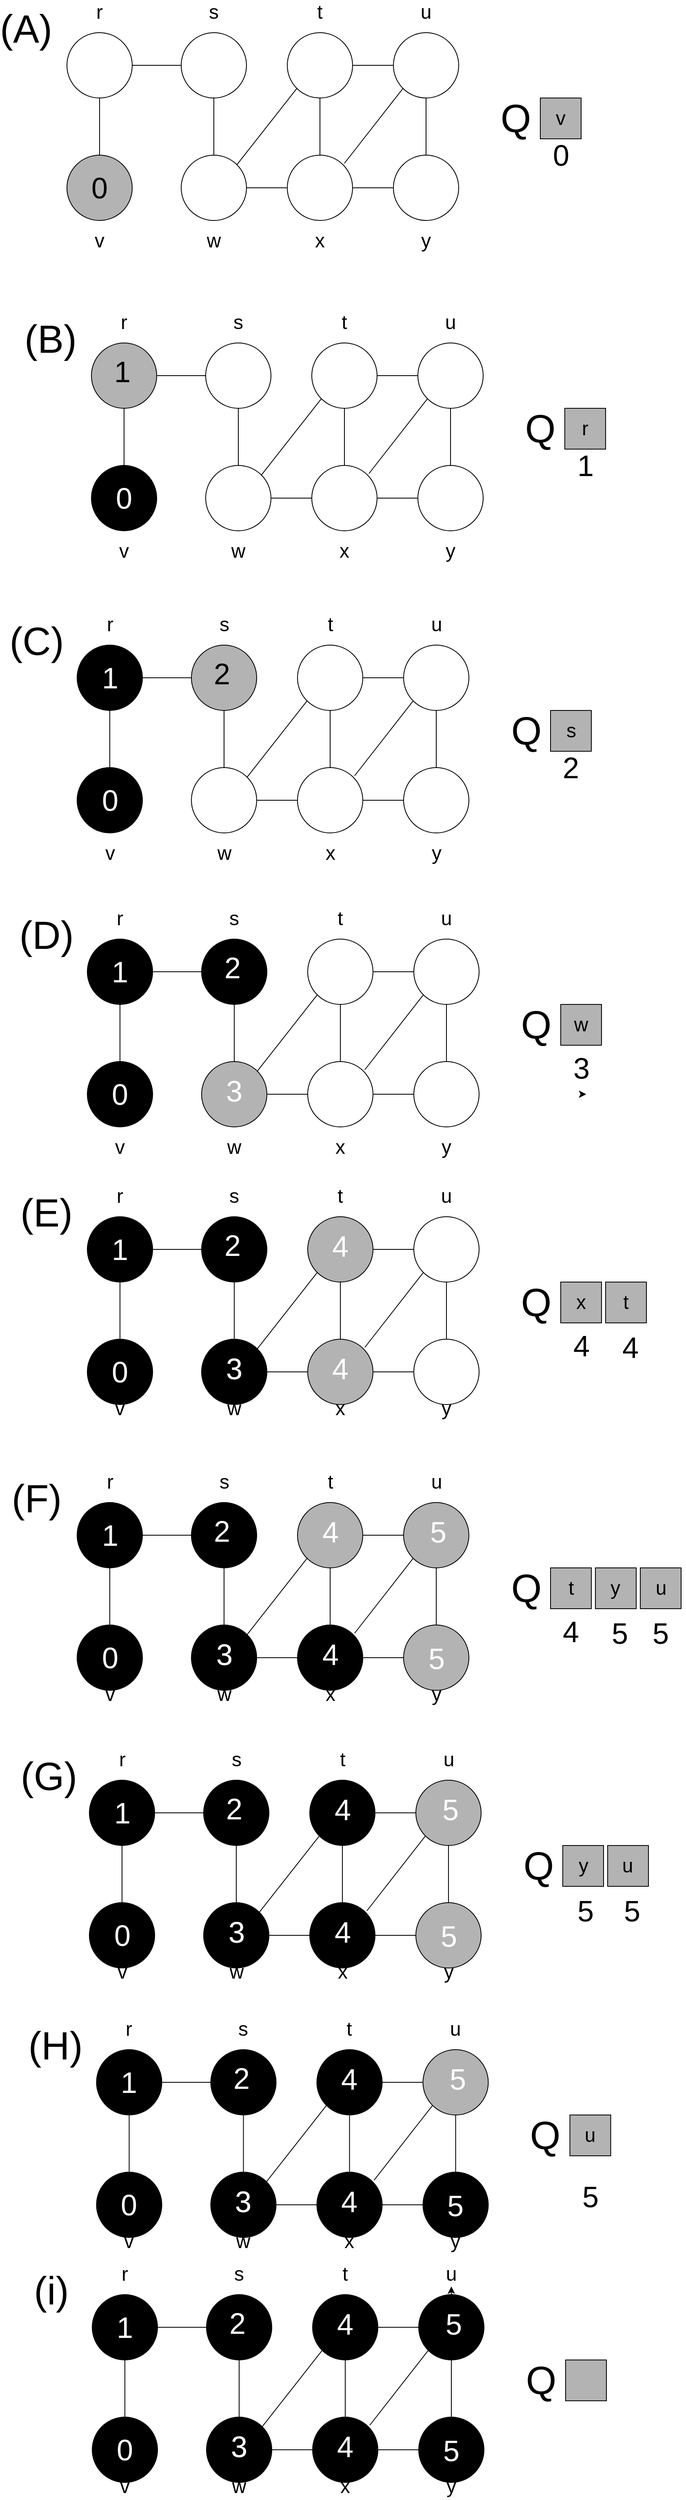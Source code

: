 <mxfile version="22.1.20" type="device">
  <diagram name="Page-1" id="odn97zmu7sJqkaf3bA6Y">
    <mxGraphModel dx="2625" dy="1458" grid="1" gridSize="10" guides="1" tooltips="1" connect="1" arrows="1" fold="1" page="1" pageScale="1" pageWidth="850" pageHeight="1100" math="0" shadow="0">
      <root>
        <mxCell id="0" />
        <mxCell id="1" parent="0" />
        <mxCell id="J23fnJiVZXDmJQaBqTvZ-1" value="" style="ellipse;whiteSpace=wrap;html=1;aspect=fixed;fillColor=#B3B3B3;" vertex="1" parent="1">
          <mxGeometry x="90" y="220" width="80" height="80" as="geometry" />
        </mxCell>
        <mxCell id="J23fnJiVZXDmJQaBqTvZ-2" value="" style="ellipse;whiteSpace=wrap;html=1;aspect=fixed;" vertex="1" parent="1">
          <mxGeometry x="90" y="70" width="80" height="80" as="geometry" />
        </mxCell>
        <mxCell id="J23fnJiVZXDmJQaBqTvZ-3" value="" style="ellipse;whiteSpace=wrap;html=1;aspect=fixed;" vertex="1" parent="1">
          <mxGeometry x="230" y="220" width="80" height="80" as="geometry" />
        </mxCell>
        <mxCell id="J23fnJiVZXDmJQaBqTvZ-4" value="" style="ellipse;whiteSpace=wrap;html=1;aspect=fixed;" vertex="1" parent="1">
          <mxGeometry x="230" y="70" width="80" height="80" as="geometry" />
        </mxCell>
        <mxCell id="J23fnJiVZXDmJQaBqTvZ-5" value="" style="ellipse;whiteSpace=wrap;html=1;aspect=fixed;" vertex="1" parent="1">
          <mxGeometry x="360" y="220" width="80" height="80" as="geometry" />
        </mxCell>
        <mxCell id="J23fnJiVZXDmJQaBqTvZ-6" value="" style="ellipse;whiteSpace=wrap;html=1;aspect=fixed;" vertex="1" parent="1">
          <mxGeometry x="360" y="70" width="80" height="80" as="geometry" />
        </mxCell>
        <mxCell id="J23fnJiVZXDmJQaBqTvZ-7" value="" style="ellipse;whiteSpace=wrap;html=1;aspect=fixed;" vertex="1" parent="1">
          <mxGeometry x="490" y="220" width="80" height="80" as="geometry" />
        </mxCell>
        <mxCell id="J23fnJiVZXDmJQaBqTvZ-8" value="" style="ellipse;whiteSpace=wrap;html=1;aspect=fixed;" vertex="1" parent="1">
          <mxGeometry x="490" y="70" width="80" height="80" as="geometry" />
        </mxCell>
        <mxCell id="J23fnJiVZXDmJQaBqTvZ-11" value="&lt;font style=&quot;font-size: 48px;&quot;&gt;(A)&lt;/font&gt;" style="text;html=1;strokeColor=none;fillColor=none;align=center;verticalAlign=middle;whiteSpace=wrap;rounded=0;" vertex="1" parent="1">
          <mxGeometry x="10" y="50" width="60" height="30" as="geometry" />
        </mxCell>
        <mxCell id="J23fnJiVZXDmJQaBqTvZ-12" value="&lt;font style=&quot;font-size: 48px;&quot;&gt;Q&lt;/font&gt;" style="text;html=1;strokeColor=none;fillColor=none;align=center;verticalAlign=middle;whiteSpace=wrap;rounded=0;" vertex="1" parent="1">
          <mxGeometry x="610" y="160" width="60" height="30" as="geometry" />
        </mxCell>
        <mxCell id="J23fnJiVZXDmJQaBqTvZ-13" value="" style="shape=image;html=1;verticalAlign=top;verticalLabelPosition=bottom;labelBackgroundColor=#ffffff;imageAspect=0;aspect=fixed;image=https://cdn1.iconfinder.com/data/icons/bootstrap-vol-3/16/infinity-128.png" vertex="1" parent="1">
          <mxGeometry x="100" y="80" width="60" height="60" as="geometry" />
        </mxCell>
        <mxCell id="J23fnJiVZXDmJQaBqTvZ-14" value="" style="shape=image;html=1;verticalAlign=top;verticalLabelPosition=bottom;labelBackgroundColor=#ffffff;imageAspect=0;aspect=fixed;image=https://cdn1.iconfinder.com/data/icons/bootstrap-vol-3/16/infinity-128.png" vertex="1" parent="1">
          <mxGeometry x="240" y="80" width="60" height="60" as="geometry" />
        </mxCell>
        <mxCell id="J23fnJiVZXDmJQaBqTvZ-15" value="" style="shape=image;html=1;verticalAlign=top;verticalLabelPosition=bottom;labelBackgroundColor=#ffffff;imageAspect=0;aspect=fixed;image=https://cdn1.iconfinder.com/data/icons/bootstrap-vol-3/16/infinity-128.png" vertex="1" parent="1">
          <mxGeometry x="370" y="80" width="60" height="60" as="geometry" />
        </mxCell>
        <mxCell id="J23fnJiVZXDmJQaBqTvZ-16" value="" style="shape=image;html=1;verticalAlign=top;verticalLabelPosition=bottom;labelBackgroundColor=#ffffff;imageAspect=0;aspect=fixed;image=https://cdn1.iconfinder.com/data/icons/bootstrap-vol-3/16/infinity-128.png" vertex="1" parent="1">
          <mxGeometry x="500" y="80" width="60" height="60" as="geometry" />
        </mxCell>
        <mxCell id="J23fnJiVZXDmJQaBqTvZ-17" value="" style="shape=image;html=1;verticalAlign=top;verticalLabelPosition=bottom;labelBackgroundColor=#ffffff;imageAspect=0;aspect=fixed;image=https://cdn1.iconfinder.com/data/icons/bootstrap-vol-3/16/infinity-128.png" vertex="1" parent="1">
          <mxGeometry x="240" y="230" width="60" height="60" as="geometry" />
        </mxCell>
        <mxCell id="J23fnJiVZXDmJQaBqTvZ-18" value="" style="shape=image;html=1;verticalAlign=top;verticalLabelPosition=bottom;labelBackgroundColor=#ffffff;imageAspect=0;aspect=fixed;image=https://cdn1.iconfinder.com/data/icons/bootstrap-vol-3/16/infinity-128.png" vertex="1" parent="1">
          <mxGeometry x="370" y="230" width="60" height="60" as="geometry" />
        </mxCell>
        <mxCell id="J23fnJiVZXDmJQaBqTvZ-19" value="" style="shape=image;html=1;verticalAlign=top;verticalLabelPosition=bottom;labelBackgroundColor=#ffffff;imageAspect=0;aspect=fixed;image=https://cdn1.iconfinder.com/data/icons/bootstrap-vol-3/16/infinity-128.png" vertex="1" parent="1">
          <mxGeometry x="500" y="230" width="60" height="60" as="geometry" />
        </mxCell>
        <mxCell id="J23fnJiVZXDmJQaBqTvZ-20" value="" style="whiteSpace=wrap;html=1;aspect=fixed;fillColor=#B3B3B3;" vertex="1" parent="1">
          <mxGeometry x="670" y="150" width="50" height="50" as="geometry" />
        </mxCell>
        <mxCell id="J23fnJiVZXDmJQaBqTvZ-21" value="&lt;span style=&quot;font-size: 24px;&quot;&gt;v&lt;/span&gt;" style="text;html=1;strokeColor=none;fillColor=none;align=center;verticalAlign=middle;whiteSpace=wrap;rounded=0;" vertex="1" parent="1">
          <mxGeometry x="665" y="160" width="60" height="30" as="geometry" />
        </mxCell>
        <mxCell id="J23fnJiVZXDmJQaBqTvZ-22" value="&lt;span style=&quot;font-size: 24px;&quot;&gt;v&lt;/span&gt;" style="text;html=1;strokeColor=none;fillColor=none;align=center;verticalAlign=middle;whiteSpace=wrap;rounded=0;" vertex="1" parent="1">
          <mxGeometry x="100" y="310" width="60" height="30" as="geometry" />
        </mxCell>
        <mxCell id="J23fnJiVZXDmJQaBqTvZ-23" value="&lt;span style=&quot;font-size: 24px;&quot;&gt;w&lt;/span&gt;" style="text;html=1;strokeColor=none;fillColor=none;align=center;verticalAlign=middle;whiteSpace=wrap;rounded=0;" vertex="1" parent="1">
          <mxGeometry x="240" y="310" width="60" height="30" as="geometry" />
        </mxCell>
        <mxCell id="J23fnJiVZXDmJQaBqTvZ-24" value="&lt;span style=&quot;font-size: 24px;&quot;&gt;x&lt;/span&gt;" style="text;html=1;strokeColor=none;fillColor=none;align=center;verticalAlign=middle;whiteSpace=wrap;rounded=0;" vertex="1" parent="1">
          <mxGeometry x="370" y="310" width="60" height="30" as="geometry" />
        </mxCell>
        <mxCell id="J23fnJiVZXDmJQaBqTvZ-25" value="&lt;span style=&quot;font-size: 24px;&quot;&gt;y&lt;/span&gt;" style="text;html=1;strokeColor=none;fillColor=none;align=center;verticalAlign=middle;whiteSpace=wrap;rounded=0;" vertex="1" parent="1">
          <mxGeometry x="500" y="310" width="60" height="30" as="geometry" />
        </mxCell>
        <mxCell id="J23fnJiVZXDmJQaBqTvZ-26" value="&lt;span style=&quot;font-size: 24px;&quot;&gt;r&lt;/span&gt;" style="text;html=1;strokeColor=none;fillColor=none;align=center;verticalAlign=middle;whiteSpace=wrap;rounded=0;" vertex="1" parent="1">
          <mxGeometry x="100" y="30" width="60" height="30" as="geometry" />
        </mxCell>
        <mxCell id="J23fnJiVZXDmJQaBqTvZ-27" value="&lt;span style=&quot;font-size: 24px;&quot;&gt;s&lt;/span&gt;" style="text;html=1;strokeColor=none;fillColor=none;align=center;verticalAlign=middle;whiteSpace=wrap;rounded=0;" vertex="1" parent="1">
          <mxGeometry x="240" y="30" width="60" height="30" as="geometry" />
        </mxCell>
        <mxCell id="J23fnJiVZXDmJQaBqTvZ-28" value="&lt;span style=&quot;font-size: 24px;&quot;&gt;t&lt;/span&gt;" style="text;html=1;strokeColor=none;fillColor=none;align=center;verticalAlign=middle;whiteSpace=wrap;rounded=0;" vertex="1" parent="1">
          <mxGeometry x="370" y="30" width="60" height="30" as="geometry" />
        </mxCell>
        <mxCell id="J23fnJiVZXDmJQaBqTvZ-29" value="&lt;span style=&quot;font-size: 24px;&quot;&gt;u&lt;/span&gt;" style="text;html=1;strokeColor=none;fillColor=none;align=center;verticalAlign=middle;whiteSpace=wrap;rounded=0;" vertex="1" parent="1">
          <mxGeometry x="500" y="30" width="60" height="30" as="geometry" />
        </mxCell>
        <mxCell id="J23fnJiVZXDmJQaBqTvZ-30" value="&lt;font style=&quot;font-size: 36px;&quot;&gt;0&lt;/font&gt;" style="text;html=1;strokeColor=none;fillColor=none;align=center;verticalAlign=middle;whiteSpace=wrap;rounded=0;" vertex="1" parent="1">
          <mxGeometry x="100" y="245" width="60" height="30" as="geometry" />
        </mxCell>
        <mxCell id="J23fnJiVZXDmJQaBqTvZ-37" value="" style="endArrow=none;html=1;rounded=0;exitX=0.5;exitY=0;exitDx=0;exitDy=0;entryX=0.5;entryY=1;entryDx=0;entryDy=0;" edge="1" parent="1" source="J23fnJiVZXDmJQaBqTvZ-5" target="J23fnJiVZXDmJQaBqTvZ-6">
          <mxGeometry width="50" height="50" relative="1" as="geometry">
            <mxPoint x="390" y="190" as="sourcePoint" />
            <mxPoint x="440" y="140" as="targetPoint" />
          </mxGeometry>
        </mxCell>
        <mxCell id="J23fnJiVZXDmJQaBqTvZ-38" value="" style="endArrow=none;html=1;rounded=0;exitX=0.5;exitY=0;exitDx=0;exitDy=0;entryX=0.5;entryY=1;entryDx=0;entryDy=0;" edge="1" parent="1" source="J23fnJiVZXDmJQaBqTvZ-1" target="J23fnJiVZXDmJQaBqTvZ-2">
          <mxGeometry width="50" height="50" relative="1" as="geometry">
            <mxPoint x="20" y="240" as="sourcePoint" />
            <mxPoint x="70" y="190" as="targetPoint" />
          </mxGeometry>
        </mxCell>
        <mxCell id="J23fnJiVZXDmJQaBqTvZ-39" value="" style="endArrow=none;html=1;rounded=0;exitX=1;exitY=0.5;exitDx=0;exitDy=0;entryX=0;entryY=0.5;entryDx=0;entryDy=0;" edge="1" parent="1" source="J23fnJiVZXDmJQaBqTvZ-2" target="J23fnJiVZXDmJQaBqTvZ-4">
          <mxGeometry width="50" height="50" relative="1" as="geometry">
            <mxPoint x="40" y="370" as="sourcePoint" />
            <mxPoint x="90" y="320" as="targetPoint" />
          </mxGeometry>
        </mxCell>
        <mxCell id="J23fnJiVZXDmJQaBqTvZ-40" value="" style="endArrow=none;html=1;rounded=0;entryX=0.5;entryY=1;entryDx=0;entryDy=0;exitX=0.5;exitY=0;exitDx=0;exitDy=0;" edge="1" parent="1" source="J23fnJiVZXDmJQaBqTvZ-3" target="J23fnJiVZXDmJQaBqTvZ-4">
          <mxGeometry width="50" height="50" relative="1" as="geometry">
            <mxPoint x="100" y="420" as="sourcePoint" />
            <mxPoint x="150" y="370" as="targetPoint" />
          </mxGeometry>
        </mxCell>
        <mxCell id="J23fnJiVZXDmJQaBqTvZ-41" value="" style="endArrow=none;html=1;rounded=0;exitX=1;exitY=0.5;exitDx=0;exitDy=0;entryX=0;entryY=0.5;entryDx=0;entryDy=0;" edge="1" parent="1" source="J23fnJiVZXDmJQaBqTvZ-3" target="J23fnJiVZXDmJQaBqTvZ-5">
          <mxGeometry width="50" height="50" relative="1" as="geometry">
            <mxPoint x="190" y="420" as="sourcePoint" />
            <mxPoint x="240" y="370" as="targetPoint" />
          </mxGeometry>
        </mxCell>
        <mxCell id="J23fnJiVZXDmJQaBqTvZ-42" value="" style="endArrow=none;html=1;rounded=0;entryX=1;entryY=0.5;entryDx=0;entryDy=0;exitX=0;exitY=0.5;exitDx=0;exitDy=0;" edge="1" parent="1" source="J23fnJiVZXDmJQaBqTvZ-7" target="J23fnJiVZXDmJQaBqTvZ-5">
          <mxGeometry width="50" height="50" relative="1" as="geometry">
            <mxPoint x="270" y="430" as="sourcePoint" />
            <mxPoint x="320" y="380" as="targetPoint" />
          </mxGeometry>
        </mxCell>
        <mxCell id="J23fnJiVZXDmJQaBqTvZ-43" value="" style="endArrow=none;html=1;rounded=0;entryX=0.5;entryY=0;entryDx=0;entryDy=0;exitX=0.5;exitY=1;exitDx=0;exitDy=0;" edge="1" parent="1" source="J23fnJiVZXDmJQaBqTvZ-8" target="J23fnJiVZXDmJQaBqTvZ-7">
          <mxGeometry width="50" height="50" relative="1" as="geometry">
            <mxPoint x="380" y="410" as="sourcePoint" />
            <mxPoint x="430" y="360" as="targetPoint" />
          </mxGeometry>
        </mxCell>
        <mxCell id="J23fnJiVZXDmJQaBqTvZ-44" value="" style="endArrow=none;html=1;rounded=0;entryX=1;entryY=0;entryDx=0;entryDy=0;exitX=0;exitY=1;exitDx=0;exitDy=0;" edge="1" parent="1" source="J23fnJiVZXDmJQaBqTvZ-6" target="J23fnJiVZXDmJQaBqTvZ-3">
          <mxGeometry width="50" height="50" relative="1" as="geometry">
            <mxPoint x="150" y="420" as="sourcePoint" />
            <mxPoint x="200" y="370" as="targetPoint" />
          </mxGeometry>
        </mxCell>
        <mxCell id="J23fnJiVZXDmJQaBqTvZ-45" value="" style="endArrow=none;html=1;rounded=0;entryX=1;entryY=0.5;entryDx=0;entryDy=0;exitX=0;exitY=0.5;exitDx=0;exitDy=0;" edge="1" parent="1" source="J23fnJiVZXDmJQaBqTvZ-8" target="J23fnJiVZXDmJQaBqTvZ-6">
          <mxGeometry width="50" height="50" relative="1" as="geometry">
            <mxPoint x="290" y="440" as="sourcePoint" />
            <mxPoint x="340" y="390" as="targetPoint" />
          </mxGeometry>
        </mxCell>
        <mxCell id="J23fnJiVZXDmJQaBqTvZ-46" value="" style="endArrow=none;html=1;rounded=0;entryX=1;entryY=0;entryDx=0;entryDy=0;exitX=0;exitY=1;exitDx=0;exitDy=0;" edge="1" parent="1" source="J23fnJiVZXDmJQaBqTvZ-8" target="J23fnJiVZXDmJQaBqTvZ-18">
          <mxGeometry width="50" height="50" relative="1" as="geometry">
            <mxPoint x="280" y="440" as="sourcePoint" />
            <mxPoint x="330" y="390" as="targetPoint" />
          </mxGeometry>
        </mxCell>
        <mxCell id="J23fnJiVZXDmJQaBqTvZ-47" value="&lt;font style=&quot;font-size: 36px;&quot;&gt;0&lt;/font&gt;" style="text;html=1;strokeColor=none;fillColor=none;align=center;verticalAlign=middle;whiteSpace=wrap;rounded=0;" vertex="1" parent="1">
          <mxGeometry x="682.5" y="210" width="25" height="20" as="geometry" />
        </mxCell>
        <mxCell id="J23fnJiVZXDmJQaBqTvZ-48" value="" style="ellipse;whiteSpace=wrap;html=1;aspect=fixed;fillColor=#000000;" vertex="1" parent="1">
          <mxGeometry x="120" y="600" width="80" height="80" as="geometry" />
        </mxCell>
        <mxCell id="J23fnJiVZXDmJQaBqTvZ-49" value="" style="ellipse;whiteSpace=wrap;html=1;aspect=fixed;fillColor=#B3B3B3;" vertex="1" parent="1">
          <mxGeometry x="120" y="450" width="80" height="80" as="geometry" />
        </mxCell>
        <mxCell id="J23fnJiVZXDmJQaBqTvZ-50" value="" style="ellipse;whiteSpace=wrap;html=1;aspect=fixed;" vertex="1" parent="1">
          <mxGeometry x="260" y="600" width="80" height="80" as="geometry" />
        </mxCell>
        <mxCell id="J23fnJiVZXDmJQaBqTvZ-51" value="" style="ellipse;whiteSpace=wrap;html=1;aspect=fixed;" vertex="1" parent="1">
          <mxGeometry x="260" y="450" width="80" height="80" as="geometry" />
        </mxCell>
        <mxCell id="J23fnJiVZXDmJQaBqTvZ-52" value="" style="ellipse;whiteSpace=wrap;html=1;aspect=fixed;" vertex="1" parent="1">
          <mxGeometry x="390" y="600" width="80" height="80" as="geometry" />
        </mxCell>
        <mxCell id="J23fnJiVZXDmJQaBqTvZ-53" value="" style="ellipse;whiteSpace=wrap;html=1;aspect=fixed;" vertex="1" parent="1">
          <mxGeometry x="390" y="450" width="80" height="80" as="geometry" />
        </mxCell>
        <mxCell id="J23fnJiVZXDmJQaBqTvZ-54" value="" style="ellipse;whiteSpace=wrap;html=1;aspect=fixed;" vertex="1" parent="1">
          <mxGeometry x="520" y="600" width="80" height="80" as="geometry" />
        </mxCell>
        <mxCell id="J23fnJiVZXDmJQaBqTvZ-55" value="" style="ellipse;whiteSpace=wrap;html=1;aspect=fixed;" vertex="1" parent="1">
          <mxGeometry x="520" y="450" width="80" height="80" as="geometry" />
        </mxCell>
        <mxCell id="J23fnJiVZXDmJQaBqTvZ-56" value="&lt;font style=&quot;font-size: 48px;&quot;&gt;(B)&lt;/font&gt;" style="text;html=1;strokeColor=none;fillColor=none;align=center;verticalAlign=middle;whiteSpace=wrap;rounded=0;" vertex="1" parent="1">
          <mxGeometry x="40" y="430" width="60" height="30" as="geometry" />
        </mxCell>
        <mxCell id="J23fnJiVZXDmJQaBqTvZ-57" value="&lt;font style=&quot;font-size: 48px;&quot;&gt;Q&lt;/font&gt;" style="text;html=1;strokeColor=none;fillColor=none;align=center;verticalAlign=middle;whiteSpace=wrap;rounded=0;" vertex="1" parent="1">
          <mxGeometry x="640" y="540" width="60" height="30" as="geometry" />
        </mxCell>
        <mxCell id="J23fnJiVZXDmJQaBqTvZ-59" value="" style="shape=image;html=1;verticalAlign=top;verticalLabelPosition=bottom;labelBackgroundColor=#ffffff;imageAspect=0;aspect=fixed;image=https://cdn1.iconfinder.com/data/icons/bootstrap-vol-3/16/infinity-128.png" vertex="1" parent="1">
          <mxGeometry x="270" y="460" width="60" height="60" as="geometry" />
        </mxCell>
        <mxCell id="J23fnJiVZXDmJQaBqTvZ-60" value="" style="shape=image;html=1;verticalAlign=top;verticalLabelPosition=bottom;labelBackgroundColor=#ffffff;imageAspect=0;aspect=fixed;image=https://cdn1.iconfinder.com/data/icons/bootstrap-vol-3/16/infinity-128.png" vertex="1" parent="1">
          <mxGeometry x="400" y="460" width="60" height="60" as="geometry" />
        </mxCell>
        <mxCell id="J23fnJiVZXDmJQaBqTvZ-61" value="" style="shape=image;html=1;verticalAlign=top;verticalLabelPosition=bottom;labelBackgroundColor=#ffffff;imageAspect=0;aspect=fixed;image=https://cdn1.iconfinder.com/data/icons/bootstrap-vol-3/16/infinity-128.png" vertex="1" parent="1">
          <mxGeometry x="530" y="460" width="60" height="60" as="geometry" />
        </mxCell>
        <mxCell id="J23fnJiVZXDmJQaBqTvZ-62" value="" style="shape=image;html=1;verticalAlign=top;verticalLabelPosition=bottom;labelBackgroundColor=#ffffff;imageAspect=0;aspect=fixed;image=https://cdn1.iconfinder.com/data/icons/bootstrap-vol-3/16/infinity-128.png" vertex="1" parent="1">
          <mxGeometry x="270" y="610" width="60" height="60" as="geometry" />
        </mxCell>
        <mxCell id="J23fnJiVZXDmJQaBqTvZ-63" value="" style="shape=image;html=1;verticalAlign=top;verticalLabelPosition=bottom;labelBackgroundColor=#ffffff;imageAspect=0;aspect=fixed;image=https://cdn1.iconfinder.com/data/icons/bootstrap-vol-3/16/infinity-128.png" vertex="1" parent="1">
          <mxGeometry x="400" y="610" width="60" height="60" as="geometry" />
        </mxCell>
        <mxCell id="J23fnJiVZXDmJQaBqTvZ-64" value="" style="shape=image;html=1;verticalAlign=top;verticalLabelPosition=bottom;labelBackgroundColor=#ffffff;imageAspect=0;aspect=fixed;image=https://cdn1.iconfinder.com/data/icons/bootstrap-vol-3/16/infinity-128.png" vertex="1" parent="1">
          <mxGeometry x="530" y="610" width="60" height="60" as="geometry" />
        </mxCell>
        <mxCell id="J23fnJiVZXDmJQaBqTvZ-65" value="" style="whiteSpace=wrap;html=1;aspect=fixed;fillColor=#B3B3B3;" vertex="1" parent="1">
          <mxGeometry x="700" y="530" width="50" height="50" as="geometry" />
        </mxCell>
        <mxCell id="J23fnJiVZXDmJQaBqTvZ-66" value="&lt;span style=&quot;font-size: 24px;&quot;&gt;r&lt;/span&gt;" style="text;html=1;strokeColor=none;fillColor=none;align=center;verticalAlign=middle;whiteSpace=wrap;rounded=0;" vertex="1" parent="1">
          <mxGeometry x="695" y="540" width="60" height="30" as="geometry" />
        </mxCell>
        <mxCell id="J23fnJiVZXDmJQaBqTvZ-67" value="&lt;span style=&quot;font-size: 24px;&quot;&gt;v&lt;/span&gt;" style="text;html=1;strokeColor=none;fillColor=none;align=center;verticalAlign=middle;whiteSpace=wrap;rounded=0;" vertex="1" parent="1">
          <mxGeometry x="130" y="690" width="60" height="30" as="geometry" />
        </mxCell>
        <mxCell id="J23fnJiVZXDmJQaBqTvZ-68" value="&lt;span style=&quot;font-size: 24px;&quot;&gt;w&lt;/span&gt;" style="text;html=1;strokeColor=none;fillColor=none;align=center;verticalAlign=middle;whiteSpace=wrap;rounded=0;" vertex="1" parent="1">
          <mxGeometry x="270" y="690" width="60" height="30" as="geometry" />
        </mxCell>
        <mxCell id="J23fnJiVZXDmJQaBqTvZ-69" value="&lt;span style=&quot;font-size: 24px;&quot;&gt;x&lt;/span&gt;" style="text;html=1;strokeColor=none;fillColor=none;align=center;verticalAlign=middle;whiteSpace=wrap;rounded=0;" vertex="1" parent="1">
          <mxGeometry x="400" y="690" width="60" height="30" as="geometry" />
        </mxCell>
        <mxCell id="J23fnJiVZXDmJQaBqTvZ-70" value="&lt;span style=&quot;font-size: 24px;&quot;&gt;y&lt;/span&gt;" style="text;html=1;strokeColor=none;fillColor=none;align=center;verticalAlign=middle;whiteSpace=wrap;rounded=0;" vertex="1" parent="1">
          <mxGeometry x="530" y="690" width="60" height="30" as="geometry" />
        </mxCell>
        <mxCell id="J23fnJiVZXDmJQaBqTvZ-71" value="&lt;span style=&quot;font-size: 24px;&quot;&gt;r&lt;/span&gt;" style="text;html=1;strokeColor=none;fillColor=none;align=center;verticalAlign=middle;whiteSpace=wrap;rounded=0;" vertex="1" parent="1">
          <mxGeometry x="130" y="410" width="60" height="30" as="geometry" />
        </mxCell>
        <mxCell id="J23fnJiVZXDmJQaBqTvZ-72" value="&lt;span style=&quot;font-size: 24px;&quot;&gt;s&lt;/span&gt;" style="text;html=1;strokeColor=none;fillColor=none;align=center;verticalAlign=middle;whiteSpace=wrap;rounded=0;" vertex="1" parent="1">
          <mxGeometry x="270" y="410" width="60" height="30" as="geometry" />
        </mxCell>
        <mxCell id="J23fnJiVZXDmJQaBqTvZ-73" value="&lt;span style=&quot;font-size: 24px;&quot;&gt;t&lt;/span&gt;" style="text;html=1;strokeColor=none;fillColor=none;align=center;verticalAlign=middle;whiteSpace=wrap;rounded=0;" vertex="1" parent="1">
          <mxGeometry x="400" y="410" width="60" height="30" as="geometry" />
        </mxCell>
        <mxCell id="J23fnJiVZXDmJQaBqTvZ-74" value="&lt;span style=&quot;font-size: 24px;&quot;&gt;u&lt;/span&gt;" style="text;html=1;strokeColor=none;fillColor=none;align=center;verticalAlign=middle;whiteSpace=wrap;rounded=0;" vertex="1" parent="1">
          <mxGeometry x="530" y="410" width="60" height="30" as="geometry" />
        </mxCell>
        <mxCell id="J23fnJiVZXDmJQaBqTvZ-75" value="&lt;font color=&quot;#ffffff&quot; style=&quot;font-size: 36px;&quot;&gt;0&lt;/font&gt;" style="text;html=1;strokeColor=none;fillColor=none;align=center;verticalAlign=middle;whiteSpace=wrap;rounded=0;" vertex="1" parent="1">
          <mxGeometry x="130" y="625" width="60" height="30" as="geometry" />
        </mxCell>
        <mxCell id="J23fnJiVZXDmJQaBqTvZ-76" value="" style="endArrow=none;html=1;rounded=0;exitX=0.5;exitY=0;exitDx=0;exitDy=0;entryX=0.5;entryY=1;entryDx=0;entryDy=0;" edge="1" parent="1" source="J23fnJiVZXDmJQaBqTvZ-52" target="J23fnJiVZXDmJQaBqTvZ-53">
          <mxGeometry width="50" height="50" relative="1" as="geometry">
            <mxPoint x="420" y="570" as="sourcePoint" />
            <mxPoint x="470" y="520" as="targetPoint" />
          </mxGeometry>
        </mxCell>
        <mxCell id="J23fnJiVZXDmJQaBqTvZ-77" value="" style="endArrow=none;html=1;rounded=0;exitX=0.5;exitY=0;exitDx=0;exitDy=0;entryX=0.5;entryY=1;entryDx=0;entryDy=0;" edge="1" parent="1" source="J23fnJiVZXDmJQaBqTvZ-48" target="J23fnJiVZXDmJQaBqTvZ-49">
          <mxGeometry width="50" height="50" relative="1" as="geometry">
            <mxPoint x="50" y="620" as="sourcePoint" />
            <mxPoint x="100" y="570" as="targetPoint" />
          </mxGeometry>
        </mxCell>
        <mxCell id="J23fnJiVZXDmJQaBqTvZ-78" value="" style="endArrow=none;html=1;rounded=0;exitX=1;exitY=0.5;exitDx=0;exitDy=0;entryX=0;entryY=0.5;entryDx=0;entryDy=0;" edge="1" parent="1" source="J23fnJiVZXDmJQaBqTvZ-49" target="J23fnJiVZXDmJQaBqTvZ-51">
          <mxGeometry width="50" height="50" relative="1" as="geometry">
            <mxPoint x="70" y="750" as="sourcePoint" />
            <mxPoint x="120" y="700" as="targetPoint" />
          </mxGeometry>
        </mxCell>
        <mxCell id="J23fnJiVZXDmJQaBqTvZ-79" value="" style="endArrow=none;html=1;rounded=0;entryX=0.5;entryY=1;entryDx=0;entryDy=0;exitX=0.5;exitY=0;exitDx=0;exitDy=0;" edge="1" parent="1" source="J23fnJiVZXDmJQaBqTvZ-50" target="J23fnJiVZXDmJQaBqTvZ-51">
          <mxGeometry width="50" height="50" relative="1" as="geometry">
            <mxPoint x="130" y="800" as="sourcePoint" />
            <mxPoint x="180" y="750" as="targetPoint" />
          </mxGeometry>
        </mxCell>
        <mxCell id="J23fnJiVZXDmJQaBqTvZ-80" value="" style="endArrow=none;html=1;rounded=0;exitX=1;exitY=0.5;exitDx=0;exitDy=0;entryX=0;entryY=0.5;entryDx=0;entryDy=0;" edge="1" parent="1" source="J23fnJiVZXDmJQaBqTvZ-50" target="J23fnJiVZXDmJQaBqTvZ-52">
          <mxGeometry width="50" height="50" relative="1" as="geometry">
            <mxPoint x="220" y="800" as="sourcePoint" />
            <mxPoint x="270" y="750" as="targetPoint" />
          </mxGeometry>
        </mxCell>
        <mxCell id="J23fnJiVZXDmJQaBqTvZ-81" value="" style="endArrow=none;html=1;rounded=0;entryX=1;entryY=0.5;entryDx=0;entryDy=0;exitX=0;exitY=0.5;exitDx=0;exitDy=0;" edge="1" parent="1" source="J23fnJiVZXDmJQaBqTvZ-54" target="J23fnJiVZXDmJQaBqTvZ-52">
          <mxGeometry width="50" height="50" relative="1" as="geometry">
            <mxPoint x="300" y="810" as="sourcePoint" />
            <mxPoint x="350" y="760" as="targetPoint" />
          </mxGeometry>
        </mxCell>
        <mxCell id="J23fnJiVZXDmJQaBqTvZ-82" value="" style="endArrow=none;html=1;rounded=0;entryX=0.5;entryY=0;entryDx=0;entryDy=0;exitX=0.5;exitY=1;exitDx=0;exitDy=0;" edge="1" parent="1" source="J23fnJiVZXDmJQaBqTvZ-55" target="J23fnJiVZXDmJQaBqTvZ-54">
          <mxGeometry width="50" height="50" relative="1" as="geometry">
            <mxPoint x="410" y="790" as="sourcePoint" />
            <mxPoint x="460" y="740" as="targetPoint" />
          </mxGeometry>
        </mxCell>
        <mxCell id="J23fnJiVZXDmJQaBqTvZ-83" value="" style="endArrow=none;html=1;rounded=0;entryX=1;entryY=0;entryDx=0;entryDy=0;exitX=0;exitY=1;exitDx=0;exitDy=0;" edge="1" parent="1" source="J23fnJiVZXDmJQaBqTvZ-53" target="J23fnJiVZXDmJQaBqTvZ-50">
          <mxGeometry width="50" height="50" relative="1" as="geometry">
            <mxPoint x="180" y="800" as="sourcePoint" />
            <mxPoint x="230" y="750" as="targetPoint" />
          </mxGeometry>
        </mxCell>
        <mxCell id="J23fnJiVZXDmJQaBqTvZ-84" value="" style="endArrow=none;html=1;rounded=0;entryX=1;entryY=0.5;entryDx=0;entryDy=0;exitX=0;exitY=0.5;exitDx=0;exitDy=0;" edge="1" parent="1" source="J23fnJiVZXDmJQaBqTvZ-55" target="J23fnJiVZXDmJQaBqTvZ-53">
          <mxGeometry width="50" height="50" relative="1" as="geometry">
            <mxPoint x="320" y="820" as="sourcePoint" />
            <mxPoint x="370" y="770" as="targetPoint" />
          </mxGeometry>
        </mxCell>
        <mxCell id="J23fnJiVZXDmJQaBqTvZ-85" value="" style="endArrow=none;html=1;rounded=0;entryX=1;entryY=0;entryDx=0;entryDy=0;exitX=0;exitY=1;exitDx=0;exitDy=0;" edge="1" parent="1" source="J23fnJiVZXDmJQaBqTvZ-55" target="J23fnJiVZXDmJQaBqTvZ-63">
          <mxGeometry width="50" height="50" relative="1" as="geometry">
            <mxPoint x="310" y="820" as="sourcePoint" />
            <mxPoint x="360" y="770" as="targetPoint" />
          </mxGeometry>
        </mxCell>
        <mxCell id="J23fnJiVZXDmJQaBqTvZ-86" value="&lt;font style=&quot;font-size: 36px;&quot;&gt;1&lt;/font&gt;" style="text;html=1;strokeColor=none;fillColor=none;align=center;verticalAlign=middle;whiteSpace=wrap;rounded=0;" vertex="1" parent="1">
          <mxGeometry x="712.5" y="590" width="25" height="20" as="geometry" />
        </mxCell>
        <mxCell id="J23fnJiVZXDmJQaBqTvZ-87" value="" style="ellipse;whiteSpace=wrap;html=1;aspect=fixed;fillColor=#000000;" vertex="1" parent="1">
          <mxGeometry x="102.5" y="970" width="80" height="80" as="geometry" />
        </mxCell>
        <mxCell id="J23fnJiVZXDmJQaBqTvZ-88" value="" style="ellipse;whiteSpace=wrap;html=1;aspect=fixed;fillColor=#000000;" vertex="1" parent="1">
          <mxGeometry x="102.5" y="820" width="80" height="80" as="geometry" />
        </mxCell>
        <mxCell id="J23fnJiVZXDmJQaBqTvZ-89" value="" style="ellipse;whiteSpace=wrap;html=1;aspect=fixed;" vertex="1" parent="1">
          <mxGeometry x="242.5" y="970" width="80" height="80" as="geometry" />
        </mxCell>
        <mxCell id="J23fnJiVZXDmJQaBqTvZ-90" value="" style="ellipse;whiteSpace=wrap;html=1;aspect=fixed;fillColor=#B3B3B3;" vertex="1" parent="1">
          <mxGeometry x="242.5" y="820" width="80" height="80" as="geometry" />
        </mxCell>
        <mxCell id="J23fnJiVZXDmJQaBqTvZ-91" value="" style="ellipse;whiteSpace=wrap;html=1;aspect=fixed;" vertex="1" parent="1">
          <mxGeometry x="372.5" y="970" width="80" height="80" as="geometry" />
        </mxCell>
        <mxCell id="J23fnJiVZXDmJQaBqTvZ-92" value="" style="ellipse;whiteSpace=wrap;html=1;aspect=fixed;" vertex="1" parent="1">
          <mxGeometry x="372.5" y="820" width="80" height="80" as="geometry" />
        </mxCell>
        <mxCell id="J23fnJiVZXDmJQaBqTvZ-93" value="" style="ellipse;whiteSpace=wrap;html=1;aspect=fixed;" vertex="1" parent="1">
          <mxGeometry x="502.5" y="970" width="80" height="80" as="geometry" />
        </mxCell>
        <mxCell id="J23fnJiVZXDmJQaBqTvZ-94" value="" style="ellipse;whiteSpace=wrap;html=1;aspect=fixed;" vertex="1" parent="1">
          <mxGeometry x="502.5" y="820" width="80" height="80" as="geometry" />
        </mxCell>
        <mxCell id="J23fnJiVZXDmJQaBqTvZ-95" value="&lt;font style=&quot;font-size: 48px;&quot;&gt;(C)&lt;/font&gt;" style="text;html=1;strokeColor=none;fillColor=none;align=center;verticalAlign=middle;whiteSpace=wrap;rounded=0;" vertex="1" parent="1">
          <mxGeometry x="22.5" y="800" width="60" height="30" as="geometry" />
        </mxCell>
        <mxCell id="J23fnJiVZXDmJQaBqTvZ-96" value="&lt;font style=&quot;font-size: 48px;&quot;&gt;Q&lt;/font&gt;" style="text;html=1;strokeColor=none;fillColor=none;align=center;verticalAlign=middle;whiteSpace=wrap;rounded=0;" vertex="1" parent="1">
          <mxGeometry x="622.5" y="910" width="60" height="30" as="geometry" />
        </mxCell>
        <mxCell id="J23fnJiVZXDmJQaBqTvZ-99" value="" style="shape=image;html=1;verticalAlign=top;verticalLabelPosition=bottom;labelBackgroundColor=#ffffff;imageAspect=0;aspect=fixed;image=https://cdn1.iconfinder.com/data/icons/bootstrap-vol-3/16/infinity-128.png" vertex="1" parent="1">
          <mxGeometry x="382.5" y="830" width="60" height="60" as="geometry" />
        </mxCell>
        <mxCell id="J23fnJiVZXDmJQaBqTvZ-100" value="" style="shape=image;html=1;verticalAlign=top;verticalLabelPosition=bottom;labelBackgroundColor=#ffffff;imageAspect=0;aspect=fixed;image=https://cdn1.iconfinder.com/data/icons/bootstrap-vol-3/16/infinity-128.png" vertex="1" parent="1">
          <mxGeometry x="512.5" y="830" width="60" height="60" as="geometry" />
        </mxCell>
        <mxCell id="J23fnJiVZXDmJQaBqTvZ-101" value="" style="shape=image;html=1;verticalAlign=top;verticalLabelPosition=bottom;labelBackgroundColor=#ffffff;imageAspect=0;aspect=fixed;image=https://cdn1.iconfinder.com/data/icons/bootstrap-vol-3/16/infinity-128.png" vertex="1" parent="1">
          <mxGeometry x="252.5" y="980" width="60" height="60" as="geometry" />
        </mxCell>
        <mxCell id="J23fnJiVZXDmJQaBqTvZ-102" value="" style="shape=image;html=1;verticalAlign=top;verticalLabelPosition=bottom;labelBackgroundColor=#ffffff;imageAspect=0;aspect=fixed;image=https://cdn1.iconfinder.com/data/icons/bootstrap-vol-3/16/infinity-128.png" vertex="1" parent="1">
          <mxGeometry x="382.5" y="980" width="60" height="60" as="geometry" />
        </mxCell>
        <mxCell id="J23fnJiVZXDmJQaBqTvZ-103" value="" style="shape=image;html=1;verticalAlign=top;verticalLabelPosition=bottom;labelBackgroundColor=#ffffff;imageAspect=0;aspect=fixed;image=https://cdn1.iconfinder.com/data/icons/bootstrap-vol-3/16/infinity-128.png" vertex="1" parent="1">
          <mxGeometry x="512.5" y="980" width="60" height="60" as="geometry" />
        </mxCell>
        <mxCell id="J23fnJiVZXDmJQaBqTvZ-104" value="" style="whiteSpace=wrap;html=1;aspect=fixed;fillColor=#B3B3B3;" vertex="1" parent="1">
          <mxGeometry x="682.5" y="900" width="50" height="50" as="geometry" />
        </mxCell>
        <mxCell id="J23fnJiVZXDmJQaBqTvZ-105" value="&lt;span style=&quot;font-size: 24px;&quot;&gt;s&lt;/span&gt;" style="text;html=1;strokeColor=none;fillColor=none;align=center;verticalAlign=middle;whiteSpace=wrap;rounded=0;" vertex="1" parent="1">
          <mxGeometry x="677.5" y="910" width="60" height="30" as="geometry" />
        </mxCell>
        <mxCell id="J23fnJiVZXDmJQaBqTvZ-106" value="&lt;span style=&quot;font-size: 24px;&quot;&gt;v&lt;/span&gt;" style="text;html=1;strokeColor=none;fillColor=none;align=center;verticalAlign=middle;whiteSpace=wrap;rounded=0;" vertex="1" parent="1">
          <mxGeometry x="112.5" y="1060" width="60" height="30" as="geometry" />
        </mxCell>
        <mxCell id="J23fnJiVZXDmJQaBqTvZ-107" value="&lt;span style=&quot;font-size: 24px;&quot;&gt;w&lt;/span&gt;" style="text;html=1;strokeColor=none;fillColor=none;align=center;verticalAlign=middle;whiteSpace=wrap;rounded=0;" vertex="1" parent="1">
          <mxGeometry x="252.5" y="1060" width="60" height="30" as="geometry" />
        </mxCell>
        <mxCell id="J23fnJiVZXDmJQaBqTvZ-108" value="&lt;span style=&quot;font-size: 24px;&quot;&gt;x&lt;/span&gt;" style="text;html=1;strokeColor=none;fillColor=none;align=center;verticalAlign=middle;whiteSpace=wrap;rounded=0;" vertex="1" parent="1">
          <mxGeometry x="382.5" y="1060" width="60" height="30" as="geometry" />
        </mxCell>
        <mxCell id="J23fnJiVZXDmJQaBqTvZ-109" value="&lt;span style=&quot;font-size: 24px;&quot;&gt;y&lt;/span&gt;" style="text;html=1;strokeColor=none;fillColor=none;align=center;verticalAlign=middle;whiteSpace=wrap;rounded=0;" vertex="1" parent="1">
          <mxGeometry x="512.5" y="1060" width="60" height="30" as="geometry" />
        </mxCell>
        <mxCell id="J23fnJiVZXDmJQaBqTvZ-110" value="&lt;span style=&quot;font-size: 24px;&quot;&gt;r&lt;/span&gt;" style="text;html=1;strokeColor=none;fillColor=none;align=center;verticalAlign=middle;whiteSpace=wrap;rounded=0;" vertex="1" parent="1">
          <mxGeometry x="112.5" y="780" width="60" height="30" as="geometry" />
        </mxCell>
        <mxCell id="J23fnJiVZXDmJQaBqTvZ-111" value="&lt;span style=&quot;font-size: 24px;&quot;&gt;s&lt;/span&gt;" style="text;html=1;strokeColor=none;fillColor=none;align=center;verticalAlign=middle;whiteSpace=wrap;rounded=0;" vertex="1" parent="1">
          <mxGeometry x="252.5" y="780" width="60" height="30" as="geometry" />
        </mxCell>
        <mxCell id="J23fnJiVZXDmJQaBqTvZ-112" value="&lt;span style=&quot;font-size: 24px;&quot;&gt;t&lt;/span&gt;" style="text;html=1;strokeColor=none;fillColor=none;align=center;verticalAlign=middle;whiteSpace=wrap;rounded=0;" vertex="1" parent="1">
          <mxGeometry x="382.5" y="780" width="60" height="30" as="geometry" />
        </mxCell>
        <mxCell id="J23fnJiVZXDmJQaBqTvZ-113" value="&lt;span style=&quot;font-size: 24px;&quot;&gt;u&lt;/span&gt;" style="text;html=1;strokeColor=none;fillColor=none;align=center;verticalAlign=middle;whiteSpace=wrap;rounded=0;" vertex="1" parent="1">
          <mxGeometry x="512.5" y="780" width="60" height="30" as="geometry" />
        </mxCell>
        <mxCell id="J23fnJiVZXDmJQaBqTvZ-114" value="&lt;font color=&quot;#ffffff&quot; style=&quot;font-size: 36px;&quot;&gt;0&lt;/font&gt;" style="text;html=1;strokeColor=none;fillColor=none;align=center;verticalAlign=middle;whiteSpace=wrap;rounded=0;" vertex="1" parent="1">
          <mxGeometry x="112.5" y="995" width="60" height="30" as="geometry" />
        </mxCell>
        <mxCell id="J23fnJiVZXDmJQaBqTvZ-115" value="" style="endArrow=none;html=1;rounded=0;exitX=0.5;exitY=0;exitDx=0;exitDy=0;entryX=0.5;entryY=1;entryDx=0;entryDy=0;" edge="1" parent="1" source="J23fnJiVZXDmJQaBqTvZ-91" target="J23fnJiVZXDmJQaBqTvZ-92">
          <mxGeometry width="50" height="50" relative="1" as="geometry">
            <mxPoint x="402.5" y="940" as="sourcePoint" />
            <mxPoint x="452.5" y="890" as="targetPoint" />
          </mxGeometry>
        </mxCell>
        <mxCell id="J23fnJiVZXDmJQaBqTvZ-116" value="" style="endArrow=none;html=1;rounded=0;exitX=0.5;exitY=0;exitDx=0;exitDy=0;entryX=0.5;entryY=1;entryDx=0;entryDy=0;" edge="1" parent="1" source="J23fnJiVZXDmJQaBqTvZ-87" target="J23fnJiVZXDmJQaBqTvZ-88">
          <mxGeometry width="50" height="50" relative="1" as="geometry">
            <mxPoint x="32.5" y="990" as="sourcePoint" />
            <mxPoint x="82.5" y="940" as="targetPoint" />
          </mxGeometry>
        </mxCell>
        <mxCell id="J23fnJiVZXDmJQaBqTvZ-117" value="" style="endArrow=none;html=1;rounded=0;exitX=1;exitY=0.5;exitDx=0;exitDy=0;entryX=0;entryY=0.5;entryDx=0;entryDy=0;" edge="1" parent="1" source="J23fnJiVZXDmJQaBqTvZ-88" target="J23fnJiVZXDmJQaBqTvZ-90">
          <mxGeometry width="50" height="50" relative="1" as="geometry">
            <mxPoint x="52.5" y="1120" as="sourcePoint" />
            <mxPoint x="102.5" y="1070" as="targetPoint" />
          </mxGeometry>
        </mxCell>
        <mxCell id="J23fnJiVZXDmJQaBqTvZ-118" value="" style="endArrow=none;html=1;rounded=0;entryX=0.5;entryY=1;entryDx=0;entryDy=0;exitX=0.5;exitY=0;exitDx=0;exitDy=0;" edge="1" parent="1" source="J23fnJiVZXDmJQaBqTvZ-89" target="J23fnJiVZXDmJQaBqTvZ-90">
          <mxGeometry width="50" height="50" relative="1" as="geometry">
            <mxPoint x="112.5" y="1170" as="sourcePoint" />
            <mxPoint x="162.5" y="1120" as="targetPoint" />
          </mxGeometry>
        </mxCell>
        <mxCell id="J23fnJiVZXDmJQaBqTvZ-119" value="" style="endArrow=none;html=1;rounded=0;exitX=1;exitY=0.5;exitDx=0;exitDy=0;entryX=0;entryY=0.5;entryDx=0;entryDy=0;" edge="1" parent="1" source="J23fnJiVZXDmJQaBqTvZ-89" target="J23fnJiVZXDmJQaBqTvZ-91">
          <mxGeometry width="50" height="50" relative="1" as="geometry">
            <mxPoint x="202.5" y="1170" as="sourcePoint" />
            <mxPoint x="252.5" y="1120" as="targetPoint" />
          </mxGeometry>
        </mxCell>
        <mxCell id="J23fnJiVZXDmJQaBqTvZ-120" value="" style="endArrow=none;html=1;rounded=0;entryX=1;entryY=0.5;entryDx=0;entryDy=0;exitX=0;exitY=0.5;exitDx=0;exitDy=0;" edge="1" parent="1" source="J23fnJiVZXDmJQaBqTvZ-93" target="J23fnJiVZXDmJQaBqTvZ-91">
          <mxGeometry width="50" height="50" relative="1" as="geometry">
            <mxPoint x="282.5" y="1180" as="sourcePoint" />
            <mxPoint x="332.5" y="1130" as="targetPoint" />
          </mxGeometry>
        </mxCell>
        <mxCell id="J23fnJiVZXDmJQaBqTvZ-121" value="" style="endArrow=none;html=1;rounded=0;entryX=0.5;entryY=0;entryDx=0;entryDy=0;exitX=0.5;exitY=1;exitDx=0;exitDy=0;" edge="1" parent="1" source="J23fnJiVZXDmJQaBqTvZ-94" target="J23fnJiVZXDmJQaBqTvZ-93">
          <mxGeometry width="50" height="50" relative="1" as="geometry">
            <mxPoint x="392.5" y="1160" as="sourcePoint" />
            <mxPoint x="442.5" y="1110" as="targetPoint" />
          </mxGeometry>
        </mxCell>
        <mxCell id="J23fnJiVZXDmJQaBqTvZ-122" value="" style="endArrow=none;html=1;rounded=0;entryX=1;entryY=0;entryDx=0;entryDy=0;exitX=0;exitY=1;exitDx=0;exitDy=0;" edge="1" parent="1" source="J23fnJiVZXDmJQaBqTvZ-92" target="J23fnJiVZXDmJQaBqTvZ-89">
          <mxGeometry width="50" height="50" relative="1" as="geometry">
            <mxPoint x="162.5" y="1170" as="sourcePoint" />
            <mxPoint x="212.5" y="1120" as="targetPoint" />
          </mxGeometry>
        </mxCell>
        <mxCell id="J23fnJiVZXDmJQaBqTvZ-123" value="" style="endArrow=none;html=1;rounded=0;entryX=1;entryY=0.5;entryDx=0;entryDy=0;exitX=0;exitY=0.5;exitDx=0;exitDy=0;" edge="1" parent="1" source="J23fnJiVZXDmJQaBqTvZ-94" target="J23fnJiVZXDmJQaBqTvZ-92">
          <mxGeometry width="50" height="50" relative="1" as="geometry">
            <mxPoint x="302.5" y="1190" as="sourcePoint" />
            <mxPoint x="352.5" y="1140" as="targetPoint" />
          </mxGeometry>
        </mxCell>
        <mxCell id="J23fnJiVZXDmJQaBqTvZ-124" value="" style="endArrow=none;html=1;rounded=0;entryX=1;entryY=0;entryDx=0;entryDy=0;exitX=0;exitY=1;exitDx=0;exitDy=0;" edge="1" parent="1" source="J23fnJiVZXDmJQaBqTvZ-94" target="J23fnJiVZXDmJQaBqTvZ-102">
          <mxGeometry width="50" height="50" relative="1" as="geometry">
            <mxPoint x="292.5" y="1190" as="sourcePoint" />
            <mxPoint x="342.5" y="1140" as="targetPoint" />
          </mxGeometry>
        </mxCell>
        <mxCell id="J23fnJiVZXDmJQaBqTvZ-125" value="&lt;font style=&quot;font-size: 36px;&quot;&gt;2&lt;/font&gt;" style="text;html=1;strokeColor=none;fillColor=none;align=center;verticalAlign=middle;whiteSpace=wrap;rounded=0;" vertex="1" parent="1">
          <mxGeometry x="695" y="960" width="25" height="20" as="geometry" />
        </mxCell>
        <mxCell id="J23fnJiVZXDmJQaBqTvZ-224" value="&lt;span style=&quot;font-size: 24px;&quot;&gt;v&lt;/span&gt;" style="text;html=1;strokeColor=none;fillColor=none;align=center;verticalAlign=middle;whiteSpace=wrap;rounded=0;" vertex="1" parent="1">
          <mxGeometry x="125" y="1740" width="60" height="30" as="geometry" />
        </mxCell>
        <mxCell id="J23fnJiVZXDmJQaBqTvZ-225" value="&lt;span style=&quot;font-size: 24px;&quot;&gt;w&lt;/span&gt;" style="text;html=1;strokeColor=none;fillColor=none;align=center;verticalAlign=middle;whiteSpace=wrap;rounded=0;" vertex="1" parent="1">
          <mxGeometry x="265" y="1740" width="60" height="30" as="geometry" />
        </mxCell>
        <mxCell id="J23fnJiVZXDmJQaBqTvZ-226" value="&lt;span style=&quot;font-size: 24px;&quot;&gt;x&lt;/span&gt;" style="text;html=1;strokeColor=none;fillColor=none;align=center;verticalAlign=middle;whiteSpace=wrap;rounded=0;" vertex="1" parent="1">
          <mxGeometry x="395" y="1740" width="60" height="30" as="geometry" />
        </mxCell>
        <mxCell id="J23fnJiVZXDmJQaBqTvZ-227" value="&lt;span style=&quot;font-size: 24px;&quot;&gt;y&lt;/span&gt;" style="text;html=1;strokeColor=none;fillColor=none;align=center;verticalAlign=middle;whiteSpace=wrap;rounded=0;" vertex="1" parent="1">
          <mxGeometry x="525" y="1740" width="60" height="30" as="geometry" />
        </mxCell>
        <mxCell id="J23fnJiVZXDmJQaBqTvZ-439" value="&lt;font style=&quot;font-size: 36px;&quot;&gt;1&lt;/font&gt;" style="text;html=1;strokeColor=none;fillColor=none;align=center;verticalAlign=middle;whiteSpace=wrap;rounded=0;" vertex="1" parent="1">
          <mxGeometry x="127.5" y="470" width="60" height="30" as="geometry" />
        </mxCell>
        <mxCell id="J23fnJiVZXDmJQaBqTvZ-440" value="&lt;font color=&quot;#ffffff&quot; style=&quot;font-size: 36px;&quot;&gt;1&lt;/font&gt;" style="text;html=1;strokeColor=none;fillColor=none;align=center;verticalAlign=middle;whiteSpace=wrap;rounded=0;" vertex="1" parent="1">
          <mxGeometry x="112.5" y="845" width="60" height="30" as="geometry" />
        </mxCell>
        <mxCell id="J23fnJiVZXDmJQaBqTvZ-441" value="&lt;font style=&quot;font-size: 36px;&quot;&gt;2&lt;/font&gt;" style="text;html=1;strokeColor=none;fillColor=none;align=center;verticalAlign=middle;whiteSpace=wrap;rounded=0;" vertex="1" parent="1">
          <mxGeometry x="250" y="840" width="60" height="30" as="geometry" />
        </mxCell>
        <mxCell id="J23fnJiVZXDmJQaBqTvZ-482" value="" style="ellipse;whiteSpace=wrap;html=1;aspect=fixed;fillColor=#000000;" vertex="1" parent="1">
          <mxGeometry x="115" y="1330" width="80" height="80" as="geometry" />
        </mxCell>
        <mxCell id="J23fnJiVZXDmJQaBqTvZ-483" value="" style="ellipse;whiteSpace=wrap;html=1;aspect=fixed;fillColor=#000000;" vertex="1" parent="1">
          <mxGeometry x="115" y="1180" width="80" height="80" as="geometry" />
        </mxCell>
        <mxCell id="J23fnJiVZXDmJQaBqTvZ-484" value="" style="ellipse;whiteSpace=wrap;html=1;aspect=fixed;fillColor=#B3B3B3;" vertex="1" parent="1">
          <mxGeometry x="255" y="1330" width="80" height="80" as="geometry" />
        </mxCell>
        <mxCell id="J23fnJiVZXDmJQaBqTvZ-485" value="" style="ellipse;whiteSpace=wrap;html=1;aspect=fixed;fillColor=#000000;" vertex="1" parent="1">
          <mxGeometry x="255" y="1180" width="80" height="80" as="geometry" />
        </mxCell>
        <mxCell id="J23fnJiVZXDmJQaBqTvZ-486" value="" style="ellipse;whiteSpace=wrap;html=1;aspect=fixed;" vertex="1" parent="1">
          <mxGeometry x="385" y="1330" width="80" height="80" as="geometry" />
        </mxCell>
        <mxCell id="J23fnJiVZXDmJQaBqTvZ-487" value="" style="ellipse;whiteSpace=wrap;html=1;aspect=fixed;" vertex="1" parent="1">
          <mxGeometry x="385" y="1180" width="80" height="80" as="geometry" />
        </mxCell>
        <mxCell id="J23fnJiVZXDmJQaBqTvZ-488" value="" style="ellipse;whiteSpace=wrap;html=1;aspect=fixed;" vertex="1" parent="1">
          <mxGeometry x="515" y="1330" width="80" height="80" as="geometry" />
        </mxCell>
        <mxCell id="J23fnJiVZXDmJQaBqTvZ-489" value="" style="ellipse;whiteSpace=wrap;html=1;aspect=fixed;" vertex="1" parent="1">
          <mxGeometry x="515" y="1180" width="80" height="80" as="geometry" />
        </mxCell>
        <mxCell id="J23fnJiVZXDmJQaBqTvZ-490" value="&lt;font style=&quot;font-size: 48px;&quot;&gt;(D)&lt;/font&gt;" style="text;html=1;strokeColor=none;fillColor=none;align=center;verticalAlign=middle;whiteSpace=wrap;rounded=0;" vertex="1" parent="1">
          <mxGeometry x="35" y="1160" width="60" height="30" as="geometry" />
        </mxCell>
        <mxCell id="J23fnJiVZXDmJQaBqTvZ-491" value="&lt;font style=&quot;font-size: 48px;&quot;&gt;Q&lt;/font&gt;" style="text;html=1;strokeColor=none;fillColor=none;align=center;verticalAlign=middle;whiteSpace=wrap;rounded=0;" vertex="1" parent="1">
          <mxGeometry x="635" y="1270" width="60" height="30" as="geometry" />
        </mxCell>
        <mxCell id="J23fnJiVZXDmJQaBqTvZ-492" value="" style="shape=image;html=1;verticalAlign=top;verticalLabelPosition=bottom;labelBackgroundColor=#ffffff;imageAspect=0;aspect=fixed;image=https://cdn1.iconfinder.com/data/icons/bootstrap-vol-3/16/infinity-128.png" vertex="1" parent="1">
          <mxGeometry x="395" y="1190" width="60" height="60" as="geometry" />
        </mxCell>
        <mxCell id="J23fnJiVZXDmJQaBqTvZ-493" value="" style="shape=image;html=1;verticalAlign=top;verticalLabelPosition=bottom;labelBackgroundColor=#ffffff;imageAspect=0;aspect=fixed;image=https://cdn1.iconfinder.com/data/icons/bootstrap-vol-3/16/infinity-128.png" vertex="1" parent="1">
          <mxGeometry x="525" y="1190" width="60" height="60" as="geometry" />
        </mxCell>
        <mxCell id="J23fnJiVZXDmJQaBqTvZ-495" value="" style="shape=image;html=1;verticalAlign=top;verticalLabelPosition=bottom;labelBackgroundColor=#ffffff;imageAspect=0;aspect=fixed;image=https://cdn1.iconfinder.com/data/icons/bootstrap-vol-3/16/infinity-128.png" vertex="1" parent="1">
          <mxGeometry x="395" y="1340" width="60" height="60" as="geometry" />
        </mxCell>
        <mxCell id="J23fnJiVZXDmJQaBqTvZ-496" value="" style="shape=image;html=1;verticalAlign=top;verticalLabelPosition=bottom;labelBackgroundColor=#ffffff;imageAspect=0;aspect=fixed;image=https://cdn1.iconfinder.com/data/icons/bootstrap-vol-3/16/infinity-128.png" vertex="1" parent="1">
          <mxGeometry x="525" y="1340" width="60" height="60" as="geometry" />
        </mxCell>
        <mxCell id="J23fnJiVZXDmJQaBqTvZ-497" value="" style="whiteSpace=wrap;html=1;aspect=fixed;fillColor=#B3B3B3;" vertex="1" parent="1">
          <mxGeometry x="695" y="1260" width="50" height="50" as="geometry" />
        </mxCell>
        <mxCell id="J23fnJiVZXDmJQaBqTvZ-498" value="&lt;span style=&quot;font-size: 24px;&quot;&gt;w&lt;/span&gt;" style="text;html=1;strokeColor=none;fillColor=none;align=center;verticalAlign=middle;whiteSpace=wrap;rounded=0;" vertex="1" parent="1">
          <mxGeometry x="690" y="1270" width="60" height="30" as="geometry" />
        </mxCell>
        <mxCell id="J23fnJiVZXDmJQaBqTvZ-499" value="&lt;span style=&quot;font-size: 24px;&quot;&gt;v&lt;/span&gt;" style="text;html=1;strokeColor=none;fillColor=none;align=center;verticalAlign=middle;whiteSpace=wrap;rounded=0;" vertex="1" parent="1">
          <mxGeometry x="125" y="1420" width="60" height="30" as="geometry" />
        </mxCell>
        <mxCell id="J23fnJiVZXDmJQaBqTvZ-500" value="&lt;span style=&quot;font-size: 24px;&quot;&gt;w&lt;/span&gt;" style="text;html=1;strokeColor=none;fillColor=none;align=center;verticalAlign=middle;whiteSpace=wrap;rounded=0;" vertex="1" parent="1">
          <mxGeometry x="265" y="1420" width="60" height="30" as="geometry" />
        </mxCell>
        <mxCell id="J23fnJiVZXDmJQaBqTvZ-501" value="&lt;span style=&quot;font-size: 24px;&quot;&gt;x&lt;/span&gt;" style="text;html=1;strokeColor=none;fillColor=none;align=center;verticalAlign=middle;whiteSpace=wrap;rounded=0;" vertex="1" parent="1">
          <mxGeometry x="395" y="1420" width="60" height="30" as="geometry" />
        </mxCell>
        <mxCell id="J23fnJiVZXDmJQaBqTvZ-502" value="&lt;span style=&quot;font-size: 24px;&quot;&gt;y&lt;/span&gt;" style="text;html=1;strokeColor=none;fillColor=none;align=center;verticalAlign=middle;whiteSpace=wrap;rounded=0;" vertex="1" parent="1">
          <mxGeometry x="525" y="1420" width="60" height="30" as="geometry" />
        </mxCell>
        <mxCell id="J23fnJiVZXDmJQaBqTvZ-503" value="&lt;span style=&quot;font-size: 24px;&quot;&gt;r&lt;/span&gt;" style="text;html=1;strokeColor=none;fillColor=none;align=center;verticalAlign=middle;whiteSpace=wrap;rounded=0;" vertex="1" parent="1">
          <mxGeometry x="125" y="1140" width="60" height="30" as="geometry" />
        </mxCell>
        <mxCell id="J23fnJiVZXDmJQaBqTvZ-504" value="&lt;span style=&quot;font-size: 24px;&quot;&gt;s&lt;/span&gt;" style="text;html=1;strokeColor=none;fillColor=none;align=center;verticalAlign=middle;whiteSpace=wrap;rounded=0;" vertex="1" parent="1">
          <mxGeometry x="265" y="1140" width="60" height="30" as="geometry" />
        </mxCell>
        <mxCell id="J23fnJiVZXDmJQaBqTvZ-505" value="&lt;span style=&quot;font-size: 24px;&quot;&gt;t&lt;/span&gt;" style="text;html=1;strokeColor=none;fillColor=none;align=center;verticalAlign=middle;whiteSpace=wrap;rounded=0;" vertex="1" parent="1">
          <mxGeometry x="395" y="1140" width="60" height="30" as="geometry" />
        </mxCell>
        <mxCell id="J23fnJiVZXDmJQaBqTvZ-506" value="&lt;span style=&quot;font-size: 24px;&quot;&gt;u&lt;/span&gt;" style="text;html=1;strokeColor=none;fillColor=none;align=center;verticalAlign=middle;whiteSpace=wrap;rounded=0;" vertex="1" parent="1">
          <mxGeometry x="525" y="1140" width="60" height="30" as="geometry" />
        </mxCell>
        <mxCell id="J23fnJiVZXDmJQaBqTvZ-507" value="&lt;font color=&quot;#ffffff&quot; style=&quot;font-size: 36px;&quot;&gt;0&lt;/font&gt;" style="text;html=1;strokeColor=none;fillColor=none;align=center;verticalAlign=middle;whiteSpace=wrap;rounded=0;" vertex="1" parent="1">
          <mxGeometry x="125" y="1355" width="60" height="30" as="geometry" />
        </mxCell>
        <mxCell id="J23fnJiVZXDmJQaBqTvZ-508" value="" style="endArrow=none;html=1;rounded=0;exitX=0.5;exitY=0;exitDx=0;exitDy=0;entryX=0.5;entryY=1;entryDx=0;entryDy=0;" edge="1" parent="1" source="J23fnJiVZXDmJQaBqTvZ-486" target="J23fnJiVZXDmJQaBqTvZ-487">
          <mxGeometry width="50" height="50" relative="1" as="geometry">
            <mxPoint x="415" y="1300" as="sourcePoint" />
            <mxPoint x="465" y="1250" as="targetPoint" />
          </mxGeometry>
        </mxCell>
        <mxCell id="J23fnJiVZXDmJQaBqTvZ-509" value="" style="endArrow=none;html=1;rounded=0;exitX=0.5;exitY=0;exitDx=0;exitDy=0;entryX=0.5;entryY=1;entryDx=0;entryDy=0;" edge="1" parent="1" source="J23fnJiVZXDmJQaBqTvZ-482" target="J23fnJiVZXDmJQaBqTvZ-483">
          <mxGeometry width="50" height="50" relative="1" as="geometry">
            <mxPoint x="45" y="1350" as="sourcePoint" />
            <mxPoint x="95" y="1300" as="targetPoint" />
          </mxGeometry>
        </mxCell>
        <mxCell id="J23fnJiVZXDmJQaBqTvZ-510" value="" style="endArrow=none;html=1;rounded=0;exitX=1;exitY=0.5;exitDx=0;exitDy=0;entryX=0;entryY=0.5;entryDx=0;entryDy=0;" edge="1" parent="1" source="J23fnJiVZXDmJQaBqTvZ-483" target="J23fnJiVZXDmJQaBqTvZ-485">
          <mxGeometry width="50" height="50" relative="1" as="geometry">
            <mxPoint x="65" y="1480" as="sourcePoint" />
            <mxPoint x="115" y="1430" as="targetPoint" />
          </mxGeometry>
        </mxCell>
        <mxCell id="J23fnJiVZXDmJQaBqTvZ-511" value="" style="endArrow=none;html=1;rounded=0;entryX=0.5;entryY=1;entryDx=0;entryDy=0;exitX=0.5;exitY=0;exitDx=0;exitDy=0;" edge="1" parent="1" source="J23fnJiVZXDmJQaBqTvZ-484" target="J23fnJiVZXDmJQaBqTvZ-485">
          <mxGeometry width="50" height="50" relative="1" as="geometry">
            <mxPoint x="125" y="1530" as="sourcePoint" />
            <mxPoint x="175" y="1480" as="targetPoint" />
          </mxGeometry>
        </mxCell>
        <mxCell id="J23fnJiVZXDmJQaBqTvZ-512" value="" style="endArrow=none;html=1;rounded=0;exitX=1;exitY=0.5;exitDx=0;exitDy=0;entryX=0;entryY=0.5;entryDx=0;entryDy=0;" edge="1" parent="1" source="J23fnJiVZXDmJQaBqTvZ-484" target="J23fnJiVZXDmJQaBqTvZ-486">
          <mxGeometry width="50" height="50" relative="1" as="geometry">
            <mxPoint x="215" y="1530" as="sourcePoint" />
            <mxPoint x="265" y="1480" as="targetPoint" />
          </mxGeometry>
        </mxCell>
        <mxCell id="J23fnJiVZXDmJQaBqTvZ-513" value="" style="endArrow=none;html=1;rounded=0;entryX=1;entryY=0.5;entryDx=0;entryDy=0;exitX=0;exitY=0.5;exitDx=0;exitDy=0;" edge="1" parent="1" source="J23fnJiVZXDmJQaBqTvZ-488" target="J23fnJiVZXDmJQaBqTvZ-486">
          <mxGeometry width="50" height="50" relative="1" as="geometry">
            <mxPoint x="295" y="1540" as="sourcePoint" />
            <mxPoint x="345" y="1490" as="targetPoint" />
          </mxGeometry>
        </mxCell>
        <mxCell id="J23fnJiVZXDmJQaBqTvZ-514" value="" style="endArrow=none;html=1;rounded=0;entryX=0.5;entryY=0;entryDx=0;entryDy=0;exitX=0.5;exitY=1;exitDx=0;exitDy=0;" edge="1" parent="1" source="J23fnJiVZXDmJQaBqTvZ-489" target="J23fnJiVZXDmJQaBqTvZ-488">
          <mxGeometry width="50" height="50" relative="1" as="geometry">
            <mxPoint x="405" y="1520" as="sourcePoint" />
            <mxPoint x="455" y="1470" as="targetPoint" />
          </mxGeometry>
        </mxCell>
        <mxCell id="J23fnJiVZXDmJQaBqTvZ-515" value="" style="endArrow=none;html=1;rounded=0;entryX=1;entryY=0;entryDx=0;entryDy=0;exitX=0;exitY=1;exitDx=0;exitDy=0;" edge="1" parent="1" source="J23fnJiVZXDmJQaBqTvZ-487" target="J23fnJiVZXDmJQaBqTvZ-484">
          <mxGeometry width="50" height="50" relative="1" as="geometry">
            <mxPoint x="175" y="1530" as="sourcePoint" />
            <mxPoint x="225" y="1480" as="targetPoint" />
          </mxGeometry>
        </mxCell>
        <mxCell id="J23fnJiVZXDmJQaBqTvZ-516" value="" style="endArrow=none;html=1;rounded=0;entryX=1;entryY=0.5;entryDx=0;entryDy=0;exitX=0;exitY=0.5;exitDx=0;exitDy=0;" edge="1" parent="1" source="J23fnJiVZXDmJQaBqTvZ-489" target="J23fnJiVZXDmJQaBqTvZ-487">
          <mxGeometry width="50" height="50" relative="1" as="geometry">
            <mxPoint x="315" y="1550" as="sourcePoint" />
            <mxPoint x="365" y="1500" as="targetPoint" />
          </mxGeometry>
        </mxCell>
        <mxCell id="J23fnJiVZXDmJQaBqTvZ-517" value="" style="endArrow=none;html=1;rounded=0;entryX=1;entryY=0;entryDx=0;entryDy=0;exitX=0;exitY=1;exitDx=0;exitDy=0;" edge="1" parent="1" source="J23fnJiVZXDmJQaBqTvZ-489" target="J23fnJiVZXDmJQaBqTvZ-495">
          <mxGeometry width="50" height="50" relative="1" as="geometry">
            <mxPoint x="305" y="1550" as="sourcePoint" />
            <mxPoint x="355" y="1500" as="targetPoint" />
          </mxGeometry>
        </mxCell>
        <mxCell id="J23fnJiVZXDmJQaBqTvZ-518" value="&lt;font style=&quot;font-size: 36px;&quot;&gt;3&lt;br&gt;&lt;br&gt;&lt;/font&gt;" style="text;html=1;strokeColor=none;fillColor=none;align=center;verticalAlign=middle;whiteSpace=wrap;rounded=0;" vertex="1" parent="1">
          <mxGeometry x="707.5" y="1350" width="25" height="20" as="geometry" />
        </mxCell>
        <mxCell id="J23fnJiVZXDmJQaBqTvZ-519" value="&lt;font color=&quot;#ffffff&quot; style=&quot;font-size: 36px;&quot;&gt;1&lt;/font&gt;" style="text;html=1;strokeColor=none;fillColor=none;align=center;verticalAlign=middle;whiteSpace=wrap;rounded=0;" vertex="1" parent="1">
          <mxGeometry x="125" y="1205" width="60" height="30" as="geometry" />
        </mxCell>
        <mxCell id="J23fnJiVZXDmJQaBqTvZ-520" value="&lt;font color=&quot;#ffffff&quot; style=&quot;font-size: 36px;&quot;&gt;2&lt;/font&gt;" style="text;html=1;strokeColor=none;fillColor=none;align=center;verticalAlign=middle;whiteSpace=wrap;rounded=0;" vertex="1" parent="1">
          <mxGeometry x="262.5" y="1200" width="60" height="30" as="geometry" />
        </mxCell>
        <mxCell id="J23fnJiVZXDmJQaBqTvZ-521" value="&lt;font color=&quot;#ffffff&quot;&gt;&lt;span style=&quot;font-size: 36px;&quot;&gt;3&lt;br&gt;&lt;br&gt;&lt;/span&gt;&lt;/font&gt;" style="text;html=1;strokeColor=none;fillColor=none;align=center;verticalAlign=middle;whiteSpace=wrap;rounded=0;" vertex="1" parent="1">
          <mxGeometry x="265" y="1375" width="60" height="25" as="geometry" />
        </mxCell>
        <mxCell id="J23fnJiVZXDmJQaBqTvZ-522" style="edgeStyle=orthogonalEdgeStyle;rounded=0;orthogonalLoop=1;jettySize=auto;html=1;exitX=0.5;exitY=1;exitDx=0;exitDy=0;entryX=0.75;entryY=1;entryDx=0;entryDy=0;" edge="1" parent="1" source="J23fnJiVZXDmJQaBqTvZ-518" target="J23fnJiVZXDmJQaBqTvZ-518">
          <mxGeometry relative="1" as="geometry" />
        </mxCell>
        <mxCell id="J23fnJiVZXDmJQaBqTvZ-527" value="" style="ellipse;whiteSpace=wrap;html=1;aspect=fixed;fillColor=#000000;" vertex="1" parent="1">
          <mxGeometry x="115" y="1670" width="80" height="80" as="geometry" />
        </mxCell>
        <mxCell id="J23fnJiVZXDmJQaBqTvZ-528" value="" style="ellipse;whiteSpace=wrap;html=1;aspect=fixed;fillColor=#000000;" vertex="1" parent="1">
          <mxGeometry x="115" y="1520" width="80" height="80" as="geometry" />
        </mxCell>
        <mxCell id="J23fnJiVZXDmJQaBqTvZ-529" value="" style="ellipse;whiteSpace=wrap;html=1;aspect=fixed;fillColor=#000000;" vertex="1" parent="1">
          <mxGeometry x="255" y="1670" width="80" height="80" as="geometry" />
        </mxCell>
        <mxCell id="J23fnJiVZXDmJQaBqTvZ-530" value="" style="ellipse;whiteSpace=wrap;html=1;aspect=fixed;fillColor=#000000;" vertex="1" parent="1">
          <mxGeometry x="255" y="1520" width="80" height="80" as="geometry" />
        </mxCell>
        <mxCell id="J23fnJiVZXDmJQaBqTvZ-531" value="" style="ellipse;whiteSpace=wrap;html=1;aspect=fixed;fillColor=#B3B3B3;" vertex="1" parent="1">
          <mxGeometry x="385" y="1670" width="80" height="80" as="geometry" />
        </mxCell>
        <mxCell id="J23fnJiVZXDmJQaBqTvZ-532" value="" style="ellipse;whiteSpace=wrap;html=1;aspect=fixed;fillColor=#B3B3B3;" vertex="1" parent="1">
          <mxGeometry x="385" y="1520" width="80" height="80" as="geometry" />
        </mxCell>
        <mxCell id="J23fnJiVZXDmJQaBqTvZ-533" value="" style="ellipse;whiteSpace=wrap;html=1;aspect=fixed;" vertex="1" parent="1">
          <mxGeometry x="515" y="1670" width="80" height="80" as="geometry" />
        </mxCell>
        <mxCell id="J23fnJiVZXDmJQaBqTvZ-534" value="" style="ellipse;whiteSpace=wrap;html=1;aspect=fixed;" vertex="1" parent="1">
          <mxGeometry x="515" y="1520" width="80" height="80" as="geometry" />
        </mxCell>
        <mxCell id="J23fnJiVZXDmJQaBqTvZ-535" value="&lt;font style=&quot;font-size: 48px;&quot;&gt;(E)&lt;/font&gt;" style="text;html=1;strokeColor=none;fillColor=none;align=center;verticalAlign=middle;whiteSpace=wrap;rounded=0;" vertex="1" parent="1">
          <mxGeometry x="35" y="1500" width="60" height="30" as="geometry" />
        </mxCell>
        <mxCell id="J23fnJiVZXDmJQaBqTvZ-536" value="&lt;font style=&quot;font-size: 48px;&quot;&gt;Q&lt;/font&gt;" style="text;html=1;strokeColor=none;fillColor=none;align=center;verticalAlign=middle;whiteSpace=wrap;rounded=0;" vertex="1" parent="1">
          <mxGeometry x="635" y="1610" width="60" height="30" as="geometry" />
        </mxCell>
        <mxCell id="J23fnJiVZXDmJQaBqTvZ-538" value="" style="shape=image;html=1;verticalAlign=top;verticalLabelPosition=bottom;labelBackgroundColor=#ffffff;imageAspect=0;aspect=fixed;image=https://cdn1.iconfinder.com/data/icons/bootstrap-vol-3/16/infinity-128.png" vertex="1" parent="1">
          <mxGeometry x="525" y="1530" width="60" height="60" as="geometry" />
        </mxCell>
        <mxCell id="J23fnJiVZXDmJQaBqTvZ-540" value="" style="shape=image;html=1;verticalAlign=top;verticalLabelPosition=bottom;labelBackgroundColor=#ffffff;imageAspect=0;aspect=fixed;image=https://cdn1.iconfinder.com/data/icons/bootstrap-vol-3/16/infinity-128.png" vertex="1" parent="1">
          <mxGeometry x="525" y="1680" width="60" height="60" as="geometry" />
        </mxCell>
        <mxCell id="J23fnJiVZXDmJQaBqTvZ-541" value="" style="whiteSpace=wrap;html=1;aspect=fixed;fillColor=#B3B3B3;" vertex="1" parent="1">
          <mxGeometry x="695" y="1600" width="50" height="50" as="geometry" />
        </mxCell>
        <mxCell id="J23fnJiVZXDmJQaBqTvZ-542" value="&lt;span style=&quot;font-size: 24px;&quot;&gt;x&lt;/span&gt;" style="text;html=1;strokeColor=none;fillColor=none;align=center;verticalAlign=middle;whiteSpace=wrap;rounded=0;" vertex="1" parent="1">
          <mxGeometry x="690" y="1610" width="60" height="30" as="geometry" />
        </mxCell>
        <mxCell id="J23fnJiVZXDmJQaBqTvZ-547" value="&lt;span style=&quot;font-size: 24px;&quot;&gt;r&lt;/span&gt;" style="text;html=1;strokeColor=none;fillColor=none;align=center;verticalAlign=middle;whiteSpace=wrap;rounded=0;" vertex="1" parent="1">
          <mxGeometry x="125" y="1480" width="60" height="30" as="geometry" />
        </mxCell>
        <mxCell id="J23fnJiVZXDmJQaBqTvZ-548" value="&lt;span style=&quot;font-size: 24px;&quot;&gt;s&lt;/span&gt;" style="text;html=1;strokeColor=none;fillColor=none;align=center;verticalAlign=middle;whiteSpace=wrap;rounded=0;" vertex="1" parent="1">
          <mxGeometry x="265" y="1480" width="60" height="30" as="geometry" />
        </mxCell>
        <mxCell id="J23fnJiVZXDmJQaBqTvZ-549" value="&lt;span style=&quot;font-size: 24px;&quot;&gt;t&lt;/span&gt;" style="text;html=1;strokeColor=none;fillColor=none;align=center;verticalAlign=middle;whiteSpace=wrap;rounded=0;" vertex="1" parent="1">
          <mxGeometry x="395" y="1480" width="60" height="30" as="geometry" />
        </mxCell>
        <mxCell id="J23fnJiVZXDmJQaBqTvZ-550" value="&lt;span style=&quot;font-size: 24px;&quot;&gt;u&lt;/span&gt;" style="text;html=1;strokeColor=none;fillColor=none;align=center;verticalAlign=middle;whiteSpace=wrap;rounded=0;" vertex="1" parent="1">
          <mxGeometry x="525" y="1480" width="60" height="30" as="geometry" />
        </mxCell>
        <mxCell id="J23fnJiVZXDmJQaBqTvZ-551" value="&lt;font color=&quot;#ffffff&quot; style=&quot;font-size: 36px;&quot;&gt;0&lt;/font&gt;" style="text;html=1;strokeColor=none;fillColor=none;align=center;verticalAlign=middle;whiteSpace=wrap;rounded=0;" vertex="1" parent="1">
          <mxGeometry x="125" y="1695" width="60" height="30" as="geometry" />
        </mxCell>
        <mxCell id="J23fnJiVZXDmJQaBqTvZ-552" value="" style="endArrow=none;html=1;rounded=0;exitX=0.5;exitY=0;exitDx=0;exitDy=0;entryX=0.5;entryY=1;entryDx=0;entryDy=0;" edge="1" parent="1" source="J23fnJiVZXDmJQaBqTvZ-531" target="J23fnJiVZXDmJQaBqTvZ-532">
          <mxGeometry width="50" height="50" relative="1" as="geometry">
            <mxPoint x="415" y="1640" as="sourcePoint" />
            <mxPoint x="465" y="1590" as="targetPoint" />
          </mxGeometry>
        </mxCell>
        <mxCell id="J23fnJiVZXDmJQaBqTvZ-553" value="" style="endArrow=none;html=1;rounded=0;exitX=0.5;exitY=0;exitDx=0;exitDy=0;entryX=0.5;entryY=1;entryDx=0;entryDy=0;" edge="1" parent="1" source="J23fnJiVZXDmJQaBqTvZ-527" target="J23fnJiVZXDmJQaBqTvZ-528">
          <mxGeometry width="50" height="50" relative="1" as="geometry">
            <mxPoint x="45" y="1690" as="sourcePoint" />
            <mxPoint x="95" y="1640" as="targetPoint" />
          </mxGeometry>
        </mxCell>
        <mxCell id="J23fnJiVZXDmJQaBqTvZ-554" value="" style="endArrow=none;html=1;rounded=0;exitX=1;exitY=0.5;exitDx=0;exitDy=0;entryX=0;entryY=0.5;entryDx=0;entryDy=0;" edge="1" parent="1" source="J23fnJiVZXDmJQaBqTvZ-528" target="J23fnJiVZXDmJQaBqTvZ-530">
          <mxGeometry width="50" height="50" relative="1" as="geometry">
            <mxPoint x="65" y="1820" as="sourcePoint" />
            <mxPoint x="115" y="1770" as="targetPoint" />
          </mxGeometry>
        </mxCell>
        <mxCell id="J23fnJiVZXDmJQaBqTvZ-555" value="" style="endArrow=none;html=1;rounded=0;entryX=0.5;entryY=1;entryDx=0;entryDy=0;exitX=0.5;exitY=0;exitDx=0;exitDy=0;" edge="1" parent="1" source="J23fnJiVZXDmJQaBqTvZ-529" target="J23fnJiVZXDmJQaBqTvZ-530">
          <mxGeometry width="50" height="50" relative="1" as="geometry">
            <mxPoint x="125" y="1870" as="sourcePoint" />
            <mxPoint x="175" y="1820" as="targetPoint" />
          </mxGeometry>
        </mxCell>
        <mxCell id="J23fnJiVZXDmJQaBqTvZ-556" value="" style="endArrow=none;html=1;rounded=0;exitX=1;exitY=0.5;exitDx=0;exitDy=0;entryX=0;entryY=0.5;entryDx=0;entryDy=0;" edge="1" parent="1" source="J23fnJiVZXDmJQaBqTvZ-529" target="J23fnJiVZXDmJQaBqTvZ-531">
          <mxGeometry width="50" height="50" relative="1" as="geometry">
            <mxPoint x="215" y="1870" as="sourcePoint" />
            <mxPoint x="265" y="1820" as="targetPoint" />
          </mxGeometry>
        </mxCell>
        <mxCell id="J23fnJiVZXDmJQaBqTvZ-557" value="" style="endArrow=none;html=1;rounded=0;entryX=1;entryY=0.5;entryDx=0;entryDy=0;exitX=0;exitY=0.5;exitDx=0;exitDy=0;" edge="1" parent="1" source="J23fnJiVZXDmJQaBqTvZ-533" target="J23fnJiVZXDmJQaBqTvZ-531">
          <mxGeometry width="50" height="50" relative="1" as="geometry">
            <mxPoint x="295" y="1880" as="sourcePoint" />
            <mxPoint x="345" y="1830" as="targetPoint" />
          </mxGeometry>
        </mxCell>
        <mxCell id="J23fnJiVZXDmJQaBqTvZ-558" value="" style="endArrow=none;html=1;rounded=0;entryX=0.5;entryY=0;entryDx=0;entryDy=0;exitX=0.5;exitY=1;exitDx=0;exitDy=0;" edge="1" parent="1" source="J23fnJiVZXDmJQaBqTvZ-534" target="J23fnJiVZXDmJQaBqTvZ-533">
          <mxGeometry width="50" height="50" relative="1" as="geometry">
            <mxPoint x="405" y="1860" as="sourcePoint" />
            <mxPoint x="455" y="1810" as="targetPoint" />
          </mxGeometry>
        </mxCell>
        <mxCell id="J23fnJiVZXDmJQaBqTvZ-559" value="" style="endArrow=none;html=1;rounded=0;entryX=1;entryY=0;entryDx=0;entryDy=0;exitX=0;exitY=1;exitDx=0;exitDy=0;" edge="1" parent="1" source="J23fnJiVZXDmJQaBqTvZ-532" target="J23fnJiVZXDmJQaBqTvZ-529">
          <mxGeometry width="50" height="50" relative="1" as="geometry">
            <mxPoint x="175" y="1870" as="sourcePoint" />
            <mxPoint x="225" y="1820" as="targetPoint" />
          </mxGeometry>
        </mxCell>
        <mxCell id="J23fnJiVZXDmJQaBqTvZ-560" value="" style="endArrow=none;html=1;rounded=0;entryX=1;entryY=0.5;entryDx=0;entryDy=0;exitX=0;exitY=0.5;exitDx=0;exitDy=0;" edge="1" parent="1" source="J23fnJiVZXDmJQaBqTvZ-534" target="J23fnJiVZXDmJQaBqTvZ-532">
          <mxGeometry width="50" height="50" relative="1" as="geometry">
            <mxPoint x="315" y="1890" as="sourcePoint" />
            <mxPoint x="365" y="1840" as="targetPoint" />
          </mxGeometry>
        </mxCell>
        <mxCell id="J23fnJiVZXDmJQaBqTvZ-561" value="" style="endArrow=none;html=1;rounded=0;entryX=1;entryY=0;entryDx=0;entryDy=0;exitX=0;exitY=1;exitDx=0;exitDy=0;" edge="1" parent="1" source="J23fnJiVZXDmJQaBqTvZ-534">
          <mxGeometry width="50" height="50" relative="1" as="geometry">
            <mxPoint x="305" y="1890" as="sourcePoint" />
            <mxPoint x="455" y="1680" as="targetPoint" />
          </mxGeometry>
        </mxCell>
        <mxCell id="J23fnJiVZXDmJQaBqTvZ-563" value="&lt;font color=&quot;#ffffff&quot; style=&quot;font-size: 36px;&quot;&gt;1&lt;/font&gt;" style="text;html=1;strokeColor=none;fillColor=none;align=center;verticalAlign=middle;whiteSpace=wrap;rounded=0;" vertex="1" parent="1">
          <mxGeometry x="125" y="1545" width="60" height="30" as="geometry" />
        </mxCell>
        <mxCell id="J23fnJiVZXDmJQaBqTvZ-564" value="&lt;font color=&quot;#ffffff&quot; style=&quot;font-size: 36px;&quot;&gt;2&lt;/font&gt;" style="text;html=1;strokeColor=none;fillColor=none;align=center;verticalAlign=middle;whiteSpace=wrap;rounded=0;" vertex="1" parent="1">
          <mxGeometry x="262.5" y="1540" width="60" height="30" as="geometry" />
        </mxCell>
        <mxCell id="J23fnJiVZXDmJQaBqTvZ-565" value="&lt;font color=&quot;#ffffff&quot;&gt;&lt;span style=&quot;font-size: 36px;&quot;&gt;3&lt;br&gt;&lt;br&gt;&lt;/span&gt;&lt;/font&gt;" style="text;html=1;strokeColor=none;fillColor=none;align=center;verticalAlign=middle;whiteSpace=wrap;rounded=0;" vertex="1" parent="1">
          <mxGeometry x="265" y="1715" width="60" height="25" as="geometry" />
        </mxCell>
        <mxCell id="J23fnJiVZXDmJQaBqTvZ-580" value="&lt;font color=&quot;#ffffff&quot;&gt;&lt;span style=&quot;font-size: 36px;&quot;&gt;3&lt;br&gt;&lt;br&gt;&lt;/span&gt;&lt;/font&gt;" style="text;html=1;strokeColor=none;fillColor=none;align=center;verticalAlign=middle;whiteSpace=wrap;rounded=0;" vertex="1" parent="1">
          <mxGeometry x="265" y="1715" width="60" height="25" as="geometry" />
        </mxCell>
        <mxCell id="J23fnJiVZXDmJQaBqTvZ-583" value="&lt;font color=&quot;#ffffff&quot;&gt;&lt;span style=&quot;font-size: 36px;&quot;&gt;4&lt;br&gt;&lt;br&gt;&lt;/span&gt;&lt;/font&gt;" style="text;html=1;strokeColor=none;fillColor=none;align=center;verticalAlign=middle;whiteSpace=wrap;rounded=0;" vertex="1" parent="1">
          <mxGeometry x="395" y="1565" width="60" height="25" as="geometry" />
        </mxCell>
        <mxCell id="J23fnJiVZXDmJQaBqTvZ-584" value="&lt;font color=&quot;#ffffff&quot;&gt;&lt;span style=&quot;font-size: 36px;&quot;&gt;4&lt;br&gt;&lt;br&gt;&lt;/span&gt;&lt;/font&gt;" style="text;html=1;strokeColor=none;fillColor=none;align=center;verticalAlign=middle;whiteSpace=wrap;rounded=0;" vertex="1" parent="1">
          <mxGeometry x="395" y="1715" width="60" height="25" as="geometry" />
        </mxCell>
        <mxCell id="J23fnJiVZXDmJQaBqTvZ-586" value="" style="whiteSpace=wrap;html=1;aspect=fixed;fillColor=#B3B3B3;" vertex="1" parent="1">
          <mxGeometry x="750" y="1600" width="50" height="50" as="geometry" />
        </mxCell>
        <mxCell id="J23fnJiVZXDmJQaBqTvZ-587" value="&lt;span style=&quot;font-size: 24px;&quot;&gt;t&lt;/span&gt;" style="text;html=1;strokeColor=none;fillColor=none;align=center;verticalAlign=middle;whiteSpace=wrap;rounded=0;" vertex="1" parent="1">
          <mxGeometry x="745" y="1610" width="60" height="30" as="geometry" />
        </mxCell>
        <mxCell id="J23fnJiVZXDmJQaBqTvZ-591" value="&lt;font style=&quot;font-size: 36px;&quot;&gt;4&lt;br&gt;&lt;br&gt;&lt;/font&gt;" style="text;html=1;strokeColor=none;fillColor=none;align=center;verticalAlign=middle;whiteSpace=wrap;rounded=0;" vertex="1" parent="1">
          <mxGeometry x="707.5" y="1690" width="25" height="20" as="geometry" />
        </mxCell>
        <mxCell id="J23fnJiVZXDmJQaBqTvZ-592" value="&lt;font style=&quot;font-size: 36px;&quot;&gt;4&lt;br&gt;&lt;/font&gt;" style="text;html=1;strokeColor=none;fillColor=none;align=center;verticalAlign=middle;whiteSpace=wrap;rounded=0;" vertex="1" parent="1">
          <mxGeometry x="767.5" y="1670" width="25" height="20" as="geometry" />
        </mxCell>
        <mxCell id="J23fnJiVZXDmJQaBqTvZ-594" value="&lt;span style=&quot;font-size: 24px;&quot;&gt;v&lt;/span&gt;" style="text;html=1;strokeColor=none;fillColor=none;align=center;verticalAlign=middle;whiteSpace=wrap;rounded=0;" vertex="1" parent="1">
          <mxGeometry x="112.5" y="2090" width="60" height="30" as="geometry" />
        </mxCell>
        <mxCell id="J23fnJiVZXDmJQaBqTvZ-595" value="&lt;span style=&quot;font-size: 24px;&quot;&gt;w&lt;/span&gt;" style="text;html=1;strokeColor=none;fillColor=none;align=center;verticalAlign=middle;whiteSpace=wrap;rounded=0;" vertex="1" parent="1">
          <mxGeometry x="252.5" y="2090" width="60" height="30" as="geometry" />
        </mxCell>
        <mxCell id="J23fnJiVZXDmJQaBqTvZ-596" value="&lt;span style=&quot;font-size: 24px;&quot;&gt;x&lt;/span&gt;" style="text;html=1;strokeColor=none;fillColor=none;align=center;verticalAlign=middle;whiteSpace=wrap;rounded=0;" vertex="1" parent="1">
          <mxGeometry x="382.5" y="2090" width="60" height="30" as="geometry" />
        </mxCell>
        <mxCell id="J23fnJiVZXDmJQaBqTvZ-597" value="&lt;span style=&quot;font-size: 24px;&quot;&gt;y&lt;/span&gt;" style="text;html=1;strokeColor=none;fillColor=none;align=center;verticalAlign=middle;whiteSpace=wrap;rounded=0;" vertex="1" parent="1">
          <mxGeometry x="512.5" y="2090" width="60" height="30" as="geometry" />
        </mxCell>
        <mxCell id="J23fnJiVZXDmJQaBqTvZ-598" value="" style="ellipse;whiteSpace=wrap;html=1;aspect=fixed;fillColor=#000000;" vertex="1" parent="1">
          <mxGeometry x="102.5" y="2020" width="80" height="80" as="geometry" />
        </mxCell>
        <mxCell id="J23fnJiVZXDmJQaBqTvZ-599" value="" style="ellipse;whiteSpace=wrap;html=1;aspect=fixed;fillColor=#000000;" vertex="1" parent="1">
          <mxGeometry x="102.5" y="1870" width="80" height="80" as="geometry" />
        </mxCell>
        <mxCell id="J23fnJiVZXDmJQaBqTvZ-600" value="" style="ellipse;whiteSpace=wrap;html=1;aspect=fixed;fillColor=#000000;" vertex="1" parent="1">
          <mxGeometry x="242.5" y="2020" width="80" height="80" as="geometry" />
        </mxCell>
        <mxCell id="J23fnJiVZXDmJQaBqTvZ-601" value="" style="ellipse;whiteSpace=wrap;html=1;aspect=fixed;fillColor=#000000;" vertex="1" parent="1">
          <mxGeometry x="242.5" y="1870" width="80" height="80" as="geometry" />
        </mxCell>
        <mxCell id="J23fnJiVZXDmJQaBqTvZ-602" value="" style="ellipse;whiteSpace=wrap;html=1;aspect=fixed;fillColor=#000000;" vertex="1" parent="1">
          <mxGeometry x="372.5" y="2020" width="80" height="80" as="geometry" />
        </mxCell>
        <mxCell id="J23fnJiVZXDmJQaBqTvZ-603" value="" style="ellipse;whiteSpace=wrap;html=1;aspect=fixed;fillColor=#B3B3B3;" vertex="1" parent="1">
          <mxGeometry x="372.5" y="1870" width="80" height="80" as="geometry" />
        </mxCell>
        <mxCell id="J23fnJiVZXDmJQaBqTvZ-604" value="" style="ellipse;whiteSpace=wrap;html=1;aspect=fixed;fillColor=#B3B3B3;" vertex="1" parent="1">
          <mxGeometry x="502.5" y="2020" width="80" height="80" as="geometry" />
        </mxCell>
        <mxCell id="J23fnJiVZXDmJQaBqTvZ-605" value="" style="ellipse;whiteSpace=wrap;html=1;aspect=fixed;fillColor=#B3B3B3;" vertex="1" parent="1">
          <mxGeometry x="502.5" y="1870" width="80" height="80" as="geometry" />
        </mxCell>
        <mxCell id="J23fnJiVZXDmJQaBqTvZ-606" value="&lt;font style=&quot;font-size: 48px;&quot;&gt;(F)&lt;/font&gt;" style="text;html=1;strokeColor=none;fillColor=none;align=center;verticalAlign=middle;whiteSpace=wrap;rounded=0;" vertex="1" parent="1">
          <mxGeometry x="22.5" y="1850" width="60" height="30" as="geometry" />
        </mxCell>
        <mxCell id="J23fnJiVZXDmJQaBqTvZ-607" value="&lt;font style=&quot;font-size: 48px;&quot;&gt;Q&lt;/font&gt;" style="text;html=1;strokeColor=none;fillColor=none;align=center;verticalAlign=middle;whiteSpace=wrap;rounded=0;" vertex="1" parent="1">
          <mxGeometry x="622.5" y="1960" width="60" height="30" as="geometry" />
        </mxCell>
        <mxCell id="J23fnJiVZXDmJQaBqTvZ-610" value="" style="whiteSpace=wrap;html=1;aspect=fixed;fillColor=#B3B3B3;" vertex="1" parent="1">
          <mxGeometry x="682.5" y="1950" width="50" height="50" as="geometry" />
        </mxCell>
        <mxCell id="J23fnJiVZXDmJQaBqTvZ-611" value="&lt;span style=&quot;font-size: 24px;&quot;&gt;t&lt;/span&gt;" style="text;html=1;strokeColor=none;fillColor=none;align=center;verticalAlign=middle;whiteSpace=wrap;rounded=0;" vertex="1" parent="1">
          <mxGeometry x="677.5" y="1960" width="60" height="30" as="geometry" />
        </mxCell>
        <mxCell id="J23fnJiVZXDmJQaBqTvZ-612" value="&lt;span style=&quot;font-size: 24px;&quot;&gt;r&lt;/span&gt;" style="text;html=1;strokeColor=none;fillColor=none;align=center;verticalAlign=middle;whiteSpace=wrap;rounded=0;" vertex="1" parent="1">
          <mxGeometry x="112.5" y="1830" width="60" height="30" as="geometry" />
        </mxCell>
        <mxCell id="J23fnJiVZXDmJQaBqTvZ-613" value="&lt;span style=&quot;font-size: 24px;&quot;&gt;s&lt;/span&gt;" style="text;html=1;strokeColor=none;fillColor=none;align=center;verticalAlign=middle;whiteSpace=wrap;rounded=0;" vertex="1" parent="1">
          <mxGeometry x="252.5" y="1830" width="60" height="30" as="geometry" />
        </mxCell>
        <mxCell id="J23fnJiVZXDmJQaBqTvZ-614" value="&lt;span style=&quot;font-size: 24px;&quot;&gt;t&lt;/span&gt;" style="text;html=1;strokeColor=none;fillColor=none;align=center;verticalAlign=middle;whiteSpace=wrap;rounded=0;" vertex="1" parent="1">
          <mxGeometry x="382.5" y="1830" width="60" height="30" as="geometry" />
        </mxCell>
        <mxCell id="J23fnJiVZXDmJQaBqTvZ-615" value="&lt;span style=&quot;font-size: 24px;&quot;&gt;u&lt;/span&gt;" style="text;html=1;strokeColor=none;fillColor=none;align=center;verticalAlign=middle;whiteSpace=wrap;rounded=0;" vertex="1" parent="1">
          <mxGeometry x="512.5" y="1830" width="60" height="30" as="geometry" />
        </mxCell>
        <mxCell id="J23fnJiVZXDmJQaBqTvZ-616" value="&lt;font color=&quot;#ffffff&quot; style=&quot;font-size: 36px;&quot;&gt;0&lt;/font&gt;" style="text;html=1;strokeColor=none;fillColor=none;align=center;verticalAlign=middle;whiteSpace=wrap;rounded=0;" vertex="1" parent="1">
          <mxGeometry x="112.5" y="2045" width="60" height="30" as="geometry" />
        </mxCell>
        <mxCell id="J23fnJiVZXDmJQaBqTvZ-617" value="" style="endArrow=none;html=1;rounded=0;exitX=0.5;exitY=0;exitDx=0;exitDy=0;entryX=0.5;entryY=1;entryDx=0;entryDy=0;" edge="1" parent="1" source="J23fnJiVZXDmJQaBqTvZ-602" target="J23fnJiVZXDmJQaBqTvZ-603">
          <mxGeometry width="50" height="50" relative="1" as="geometry">
            <mxPoint x="402.5" y="1990" as="sourcePoint" />
            <mxPoint x="452.5" y="1940" as="targetPoint" />
          </mxGeometry>
        </mxCell>
        <mxCell id="J23fnJiVZXDmJQaBqTvZ-618" value="" style="endArrow=none;html=1;rounded=0;exitX=0.5;exitY=0;exitDx=0;exitDy=0;entryX=0.5;entryY=1;entryDx=0;entryDy=0;" edge="1" parent="1" source="J23fnJiVZXDmJQaBqTvZ-598" target="J23fnJiVZXDmJQaBqTvZ-599">
          <mxGeometry width="50" height="50" relative="1" as="geometry">
            <mxPoint x="32.5" y="2040" as="sourcePoint" />
            <mxPoint x="82.5" y="1990" as="targetPoint" />
          </mxGeometry>
        </mxCell>
        <mxCell id="J23fnJiVZXDmJQaBqTvZ-619" value="" style="endArrow=none;html=1;rounded=0;exitX=1;exitY=0.5;exitDx=0;exitDy=0;entryX=0;entryY=0.5;entryDx=0;entryDy=0;" edge="1" parent="1" source="J23fnJiVZXDmJQaBqTvZ-599" target="J23fnJiVZXDmJQaBqTvZ-601">
          <mxGeometry width="50" height="50" relative="1" as="geometry">
            <mxPoint x="52.5" y="2170" as="sourcePoint" />
            <mxPoint x="102.5" y="2120" as="targetPoint" />
          </mxGeometry>
        </mxCell>
        <mxCell id="J23fnJiVZXDmJQaBqTvZ-620" value="" style="endArrow=none;html=1;rounded=0;entryX=0.5;entryY=1;entryDx=0;entryDy=0;exitX=0.5;exitY=0;exitDx=0;exitDy=0;" edge="1" parent="1" source="J23fnJiVZXDmJQaBqTvZ-600" target="J23fnJiVZXDmJQaBqTvZ-601">
          <mxGeometry width="50" height="50" relative="1" as="geometry">
            <mxPoint x="112.5" y="2220" as="sourcePoint" />
            <mxPoint x="162.5" y="2170" as="targetPoint" />
          </mxGeometry>
        </mxCell>
        <mxCell id="J23fnJiVZXDmJQaBqTvZ-621" value="" style="endArrow=none;html=1;rounded=0;exitX=1;exitY=0.5;exitDx=0;exitDy=0;entryX=0;entryY=0.5;entryDx=0;entryDy=0;" edge="1" parent="1" source="J23fnJiVZXDmJQaBqTvZ-600" target="J23fnJiVZXDmJQaBqTvZ-602">
          <mxGeometry width="50" height="50" relative="1" as="geometry">
            <mxPoint x="202.5" y="2220" as="sourcePoint" />
            <mxPoint x="252.5" y="2170" as="targetPoint" />
          </mxGeometry>
        </mxCell>
        <mxCell id="J23fnJiVZXDmJQaBqTvZ-622" value="" style="endArrow=none;html=1;rounded=0;entryX=1;entryY=0.5;entryDx=0;entryDy=0;exitX=0;exitY=0.5;exitDx=0;exitDy=0;" edge="1" parent="1" source="J23fnJiVZXDmJQaBqTvZ-604" target="J23fnJiVZXDmJQaBqTvZ-602">
          <mxGeometry width="50" height="50" relative="1" as="geometry">
            <mxPoint x="282.5" y="2230" as="sourcePoint" />
            <mxPoint x="332.5" y="2180" as="targetPoint" />
          </mxGeometry>
        </mxCell>
        <mxCell id="J23fnJiVZXDmJQaBqTvZ-624" value="" style="endArrow=none;html=1;rounded=0;entryX=1;entryY=0;entryDx=0;entryDy=0;exitX=0;exitY=1;exitDx=0;exitDy=0;" edge="1" parent="1" source="J23fnJiVZXDmJQaBqTvZ-603" target="J23fnJiVZXDmJQaBqTvZ-600">
          <mxGeometry width="50" height="50" relative="1" as="geometry">
            <mxPoint x="162.5" y="2220" as="sourcePoint" />
            <mxPoint x="212.5" y="2170" as="targetPoint" />
          </mxGeometry>
        </mxCell>
        <mxCell id="J23fnJiVZXDmJQaBqTvZ-625" value="" style="endArrow=none;html=1;rounded=0;entryX=1;entryY=0.5;entryDx=0;entryDy=0;exitX=0;exitY=0.5;exitDx=0;exitDy=0;" edge="1" parent="1" source="J23fnJiVZXDmJQaBqTvZ-605" target="J23fnJiVZXDmJQaBqTvZ-603">
          <mxGeometry width="50" height="50" relative="1" as="geometry">
            <mxPoint x="302.5" y="2240" as="sourcePoint" />
            <mxPoint x="352.5" y="2190" as="targetPoint" />
          </mxGeometry>
        </mxCell>
        <mxCell id="J23fnJiVZXDmJQaBqTvZ-626" value="" style="endArrow=none;html=1;rounded=0;entryX=1;entryY=0;entryDx=0;entryDy=0;exitX=0;exitY=1;exitDx=0;exitDy=0;" edge="1" parent="1" source="J23fnJiVZXDmJQaBqTvZ-605">
          <mxGeometry width="50" height="50" relative="1" as="geometry">
            <mxPoint x="292.5" y="2240" as="sourcePoint" />
            <mxPoint x="442.5" y="2030" as="targetPoint" />
          </mxGeometry>
        </mxCell>
        <mxCell id="J23fnJiVZXDmJQaBqTvZ-627" value="&lt;font color=&quot;#ffffff&quot; style=&quot;font-size: 36px;&quot;&gt;1&lt;/font&gt;" style="text;html=1;strokeColor=none;fillColor=none;align=center;verticalAlign=middle;whiteSpace=wrap;rounded=0;" vertex="1" parent="1">
          <mxGeometry x="112.5" y="1895" width="60" height="30" as="geometry" />
        </mxCell>
        <mxCell id="J23fnJiVZXDmJQaBqTvZ-628" value="&lt;font color=&quot;#ffffff&quot; style=&quot;font-size: 36px;&quot;&gt;2&lt;/font&gt;" style="text;html=1;strokeColor=none;fillColor=none;align=center;verticalAlign=middle;whiteSpace=wrap;rounded=0;" vertex="1" parent="1">
          <mxGeometry x="250" y="1890" width="60" height="30" as="geometry" />
        </mxCell>
        <mxCell id="J23fnJiVZXDmJQaBqTvZ-629" value="&lt;font color=&quot;#ffffff&quot;&gt;&lt;span style=&quot;font-size: 36px;&quot;&gt;3&lt;br&gt;&lt;br&gt;&lt;/span&gt;&lt;/font&gt;" style="text;html=1;strokeColor=none;fillColor=none;align=center;verticalAlign=middle;whiteSpace=wrap;rounded=0;" vertex="1" parent="1">
          <mxGeometry x="252.5" y="2065" width="60" height="25" as="geometry" />
        </mxCell>
        <mxCell id="J23fnJiVZXDmJQaBqTvZ-631" value="&lt;font color=&quot;#ffffff&quot;&gt;&lt;span style=&quot;font-size: 36px;&quot;&gt;3&lt;br&gt;&lt;br&gt;&lt;/span&gt;&lt;/font&gt;" style="text;html=1;strokeColor=none;fillColor=none;align=center;verticalAlign=middle;whiteSpace=wrap;rounded=0;" vertex="1" parent="1">
          <mxGeometry x="252.5" y="2065" width="60" height="25" as="geometry" />
        </mxCell>
        <mxCell id="J23fnJiVZXDmJQaBqTvZ-632" value="&lt;font color=&quot;#ffffff&quot;&gt;&lt;span style=&quot;font-size: 36px;&quot;&gt;4&lt;br&gt;&lt;br&gt;&lt;/span&gt;&lt;/font&gt;" style="text;html=1;strokeColor=none;fillColor=none;align=center;verticalAlign=middle;whiteSpace=wrap;rounded=0;" vertex="1" parent="1">
          <mxGeometry x="382.5" y="1915" width="60" height="25" as="geometry" />
        </mxCell>
        <mxCell id="J23fnJiVZXDmJQaBqTvZ-633" value="&lt;font color=&quot;#ffffff&quot;&gt;&lt;span style=&quot;font-size: 36px;&quot;&gt;4&lt;br&gt;&lt;br&gt;&lt;/span&gt;&lt;/font&gt;" style="text;html=1;strokeColor=none;fillColor=none;align=center;verticalAlign=middle;whiteSpace=wrap;rounded=0;" vertex="1" parent="1">
          <mxGeometry x="382.5" y="2065" width="60" height="25" as="geometry" />
        </mxCell>
        <mxCell id="J23fnJiVZXDmJQaBqTvZ-634" value="" style="whiteSpace=wrap;html=1;aspect=fixed;fillColor=#B3B3B3;" vertex="1" parent="1">
          <mxGeometry x="737.5" y="1950" width="50" height="50" as="geometry" />
        </mxCell>
        <mxCell id="J23fnJiVZXDmJQaBqTvZ-635" value="&lt;span style=&quot;font-size: 24px;&quot;&gt;y&lt;/span&gt;" style="text;html=1;strokeColor=none;fillColor=none;align=center;verticalAlign=middle;whiteSpace=wrap;rounded=0;" vertex="1" parent="1">
          <mxGeometry x="732.5" y="1960" width="57.5" height="30" as="geometry" />
        </mxCell>
        <mxCell id="J23fnJiVZXDmJQaBqTvZ-636" value="&lt;font style=&quot;font-size: 36px;&quot;&gt;4&lt;br&gt;&lt;br&gt;&lt;/font&gt;" style="text;html=1;strokeColor=none;fillColor=none;align=center;verticalAlign=middle;whiteSpace=wrap;rounded=0;" vertex="1" parent="1">
          <mxGeometry x="695" y="2040" width="25" height="20" as="geometry" />
        </mxCell>
        <mxCell id="J23fnJiVZXDmJQaBqTvZ-637" value="&lt;font style=&quot;font-size: 36px;&quot;&gt;5&lt;br&gt;&lt;/font&gt;" style="text;html=1;strokeColor=none;fillColor=none;align=center;verticalAlign=middle;whiteSpace=wrap;rounded=0;" vertex="1" parent="1">
          <mxGeometry x="755" y="2020" width="25" height="20" as="geometry" />
        </mxCell>
        <mxCell id="J23fnJiVZXDmJQaBqTvZ-639" value="&lt;font color=&quot;#ffffff&quot;&gt;&lt;span style=&quot;font-size: 36px;&quot;&gt;5&lt;br&gt;&lt;br&gt;&lt;/span&gt;&lt;/font&gt;" style="text;html=1;strokeColor=none;fillColor=none;align=center;verticalAlign=middle;whiteSpace=wrap;rounded=0;" vertex="1" parent="1">
          <mxGeometry x="515" y="1915" width="60" height="25" as="geometry" />
        </mxCell>
        <mxCell id="J23fnJiVZXDmJQaBqTvZ-640" value="&lt;font color=&quot;#ffffff&quot;&gt;&lt;span style=&quot;font-size: 36px;&quot;&gt;5&lt;br&gt;&lt;/span&gt;&lt;/font&gt;" style="text;html=1;strokeColor=none;fillColor=none;align=center;verticalAlign=middle;whiteSpace=wrap;rounded=0;" vertex="1" parent="1">
          <mxGeometry x="512.5" y="2050" width="60" height="22.5" as="geometry" />
        </mxCell>
        <mxCell id="J23fnJiVZXDmJQaBqTvZ-645" value="" style="endArrow=none;html=1;rounded=0;exitX=0.5;exitY=0;exitDx=0;exitDy=0;entryX=0.5;entryY=1;entryDx=0;entryDy=0;" edge="1" parent="1" source="J23fnJiVZXDmJQaBqTvZ-604" target="J23fnJiVZXDmJQaBqTvZ-605">
          <mxGeometry width="50" height="50" relative="1" as="geometry">
            <mxPoint x="540" y="1990" as="sourcePoint" />
            <mxPoint x="590" y="1940" as="targetPoint" />
          </mxGeometry>
        </mxCell>
        <mxCell id="J23fnJiVZXDmJQaBqTvZ-647" value="" style="whiteSpace=wrap;html=1;aspect=fixed;fillColor=#B3B3B3;" vertex="1" parent="1">
          <mxGeometry x="792.5" y="1950" width="50" height="50" as="geometry" />
        </mxCell>
        <mxCell id="J23fnJiVZXDmJQaBqTvZ-648" value="&lt;font style=&quot;font-size: 36px;&quot;&gt;5&lt;br&gt;&lt;/font&gt;" style="text;html=1;strokeColor=none;fillColor=none;align=center;verticalAlign=middle;whiteSpace=wrap;rounded=0;" vertex="1" parent="1">
          <mxGeometry x="805" y="2020" width="25" height="20" as="geometry" />
        </mxCell>
        <mxCell id="J23fnJiVZXDmJQaBqTvZ-649" value="&lt;span style=&quot;font-size: 24px;&quot;&gt;u&lt;/span&gt;" style="text;html=1;strokeColor=none;fillColor=none;align=center;verticalAlign=middle;whiteSpace=wrap;rounded=0;" vertex="1" parent="1">
          <mxGeometry x="787.5" y="1960" width="60" height="30" as="geometry" />
        </mxCell>
        <mxCell id="J23fnJiVZXDmJQaBqTvZ-650" value="&lt;span style=&quot;font-size: 24px;&quot;&gt;v&lt;/span&gt;" style="text;html=1;strokeColor=none;fillColor=none;align=center;verticalAlign=middle;whiteSpace=wrap;rounded=0;" vertex="1" parent="1">
          <mxGeometry x="127.5" y="2430" width="60" height="30" as="geometry" />
        </mxCell>
        <mxCell id="J23fnJiVZXDmJQaBqTvZ-651" value="&lt;span style=&quot;font-size: 24px;&quot;&gt;w&lt;/span&gt;" style="text;html=1;strokeColor=none;fillColor=none;align=center;verticalAlign=middle;whiteSpace=wrap;rounded=0;" vertex="1" parent="1">
          <mxGeometry x="267.5" y="2430" width="60" height="30" as="geometry" />
        </mxCell>
        <mxCell id="J23fnJiVZXDmJQaBqTvZ-652" value="&lt;span style=&quot;font-size: 24px;&quot;&gt;x&lt;/span&gt;" style="text;html=1;strokeColor=none;fillColor=none;align=center;verticalAlign=middle;whiteSpace=wrap;rounded=0;" vertex="1" parent="1">
          <mxGeometry x="397.5" y="2430" width="60" height="30" as="geometry" />
        </mxCell>
        <mxCell id="J23fnJiVZXDmJQaBqTvZ-653" value="&lt;span style=&quot;font-size: 24px;&quot;&gt;y&lt;/span&gt;" style="text;html=1;strokeColor=none;fillColor=none;align=center;verticalAlign=middle;whiteSpace=wrap;rounded=0;" vertex="1" parent="1">
          <mxGeometry x="527.5" y="2430" width="60" height="30" as="geometry" />
        </mxCell>
        <mxCell id="J23fnJiVZXDmJQaBqTvZ-654" value="" style="ellipse;whiteSpace=wrap;html=1;aspect=fixed;fillColor=#000000;" vertex="1" parent="1">
          <mxGeometry x="117.5" y="2360" width="80" height="80" as="geometry" />
        </mxCell>
        <mxCell id="J23fnJiVZXDmJQaBqTvZ-655" value="" style="ellipse;whiteSpace=wrap;html=1;aspect=fixed;fillColor=#000000;" vertex="1" parent="1">
          <mxGeometry x="117.5" y="2210" width="80" height="80" as="geometry" />
        </mxCell>
        <mxCell id="J23fnJiVZXDmJQaBqTvZ-656" value="" style="ellipse;whiteSpace=wrap;html=1;aspect=fixed;fillColor=#000000;" vertex="1" parent="1">
          <mxGeometry x="257.5" y="2360" width="80" height="80" as="geometry" />
        </mxCell>
        <mxCell id="J23fnJiVZXDmJQaBqTvZ-657" value="" style="ellipse;whiteSpace=wrap;html=1;aspect=fixed;fillColor=#000000;" vertex="1" parent="1">
          <mxGeometry x="257.5" y="2210" width="80" height="80" as="geometry" />
        </mxCell>
        <mxCell id="J23fnJiVZXDmJQaBqTvZ-658" value="" style="ellipse;whiteSpace=wrap;html=1;aspect=fixed;fillColor=#000000;" vertex="1" parent="1">
          <mxGeometry x="387.5" y="2360" width="80" height="80" as="geometry" />
        </mxCell>
        <mxCell id="J23fnJiVZXDmJQaBqTvZ-659" value="" style="ellipse;whiteSpace=wrap;html=1;aspect=fixed;fillColor=#000000;" vertex="1" parent="1">
          <mxGeometry x="387.5" y="2210" width="80" height="80" as="geometry" />
        </mxCell>
        <mxCell id="J23fnJiVZXDmJQaBqTvZ-660" value="" style="ellipse;whiteSpace=wrap;html=1;aspect=fixed;fillColor=#B3B3B3;" vertex="1" parent="1">
          <mxGeometry x="517.5" y="2360" width="80" height="80" as="geometry" />
        </mxCell>
        <mxCell id="J23fnJiVZXDmJQaBqTvZ-661" value="" style="ellipse;whiteSpace=wrap;html=1;aspect=fixed;fillColor=#B3B3B3;" vertex="1" parent="1">
          <mxGeometry x="517.5" y="2210" width="80" height="80" as="geometry" />
        </mxCell>
        <mxCell id="J23fnJiVZXDmJQaBqTvZ-662" value="&lt;font style=&quot;font-size: 48px;&quot;&gt;(G)&lt;/font&gt;" style="text;html=1;strokeColor=none;fillColor=none;align=center;verticalAlign=middle;whiteSpace=wrap;rounded=0;" vertex="1" parent="1">
          <mxGeometry x="37.5" y="2190" width="60" height="30" as="geometry" />
        </mxCell>
        <mxCell id="J23fnJiVZXDmJQaBqTvZ-663" value="&lt;font style=&quot;font-size: 48px;&quot;&gt;Q&lt;/font&gt;" style="text;html=1;strokeColor=none;fillColor=none;align=center;verticalAlign=middle;whiteSpace=wrap;rounded=0;" vertex="1" parent="1">
          <mxGeometry x="637.5" y="2300" width="60" height="30" as="geometry" />
        </mxCell>
        <mxCell id="J23fnJiVZXDmJQaBqTvZ-664" value="" style="whiteSpace=wrap;html=1;aspect=fixed;fillColor=#B3B3B3;" vertex="1" parent="1">
          <mxGeometry x="697.5" y="2290" width="50" height="50" as="geometry" />
        </mxCell>
        <mxCell id="J23fnJiVZXDmJQaBqTvZ-665" value="&lt;span style=&quot;font-size: 24px;&quot;&gt;y&lt;/span&gt;" style="text;html=1;strokeColor=none;fillColor=none;align=center;verticalAlign=middle;whiteSpace=wrap;rounded=0;" vertex="1" parent="1">
          <mxGeometry x="692.5" y="2300" width="60" height="30" as="geometry" />
        </mxCell>
        <mxCell id="J23fnJiVZXDmJQaBqTvZ-666" value="&lt;span style=&quot;font-size: 24px;&quot;&gt;r&lt;/span&gt;" style="text;html=1;strokeColor=none;fillColor=none;align=center;verticalAlign=middle;whiteSpace=wrap;rounded=0;" vertex="1" parent="1">
          <mxGeometry x="127.5" y="2170" width="60" height="30" as="geometry" />
        </mxCell>
        <mxCell id="J23fnJiVZXDmJQaBqTvZ-667" value="&lt;span style=&quot;font-size: 24px;&quot;&gt;s&lt;/span&gt;" style="text;html=1;strokeColor=none;fillColor=none;align=center;verticalAlign=middle;whiteSpace=wrap;rounded=0;" vertex="1" parent="1">
          <mxGeometry x="267.5" y="2170" width="60" height="30" as="geometry" />
        </mxCell>
        <mxCell id="J23fnJiVZXDmJQaBqTvZ-668" value="&lt;span style=&quot;font-size: 24px;&quot;&gt;t&lt;/span&gt;" style="text;html=1;strokeColor=none;fillColor=none;align=center;verticalAlign=middle;whiteSpace=wrap;rounded=0;" vertex="1" parent="1">
          <mxGeometry x="397.5" y="2170" width="60" height="30" as="geometry" />
        </mxCell>
        <mxCell id="J23fnJiVZXDmJQaBqTvZ-669" value="&lt;span style=&quot;font-size: 24px;&quot;&gt;u&lt;/span&gt;" style="text;html=1;strokeColor=none;fillColor=none;align=center;verticalAlign=middle;whiteSpace=wrap;rounded=0;" vertex="1" parent="1">
          <mxGeometry x="527.5" y="2170" width="60" height="30" as="geometry" />
        </mxCell>
        <mxCell id="J23fnJiVZXDmJQaBqTvZ-670" value="&lt;font color=&quot;#ffffff&quot; style=&quot;font-size: 36px;&quot;&gt;0&lt;/font&gt;" style="text;html=1;strokeColor=none;fillColor=none;align=center;verticalAlign=middle;whiteSpace=wrap;rounded=0;" vertex="1" parent="1">
          <mxGeometry x="127.5" y="2385" width="60" height="30" as="geometry" />
        </mxCell>
        <mxCell id="J23fnJiVZXDmJQaBqTvZ-671" value="" style="endArrow=none;html=1;rounded=0;exitX=0.5;exitY=0;exitDx=0;exitDy=0;entryX=0.5;entryY=1;entryDx=0;entryDy=0;" edge="1" parent="1" source="J23fnJiVZXDmJQaBqTvZ-658" target="J23fnJiVZXDmJQaBqTvZ-659">
          <mxGeometry width="50" height="50" relative="1" as="geometry">
            <mxPoint x="417.5" y="2330" as="sourcePoint" />
            <mxPoint x="467.5" y="2280" as="targetPoint" />
          </mxGeometry>
        </mxCell>
        <mxCell id="J23fnJiVZXDmJQaBqTvZ-672" value="" style="endArrow=none;html=1;rounded=0;exitX=0.5;exitY=0;exitDx=0;exitDy=0;entryX=0.5;entryY=1;entryDx=0;entryDy=0;" edge="1" parent="1" source="J23fnJiVZXDmJQaBqTvZ-654" target="J23fnJiVZXDmJQaBqTvZ-655">
          <mxGeometry width="50" height="50" relative="1" as="geometry">
            <mxPoint x="47.5" y="2380" as="sourcePoint" />
            <mxPoint x="97.5" y="2330" as="targetPoint" />
          </mxGeometry>
        </mxCell>
        <mxCell id="J23fnJiVZXDmJQaBqTvZ-673" value="" style="endArrow=none;html=1;rounded=0;exitX=1;exitY=0.5;exitDx=0;exitDy=0;entryX=0;entryY=0.5;entryDx=0;entryDy=0;" edge="1" parent="1" source="J23fnJiVZXDmJQaBqTvZ-655" target="J23fnJiVZXDmJQaBqTvZ-657">
          <mxGeometry width="50" height="50" relative="1" as="geometry">
            <mxPoint x="67.5" y="2510" as="sourcePoint" />
            <mxPoint x="117.5" y="2460" as="targetPoint" />
          </mxGeometry>
        </mxCell>
        <mxCell id="J23fnJiVZXDmJQaBqTvZ-674" value="" style="endArrow=none;html=1;rounded=0;entryX=0.5;entryY=1;entryDx=0;entryDy=0;exitX=0.5;exitY=0;exitDx=0;exitDy=0;" edge="1" parent="1" source="J23fnJiVZXDmJQaBqTvZ-656" target="J23fnJiVZXDmJQaBqTvZ-657">
          <mxGeometry width="50" height="50" relative="1" as="geometry">
            <mxPoint x="127.5" y="2560" as="sourcePoint" />
            <mxPoint x="177.5" y="2510" as="targetPoint" />
          </mxGeometry>
        </mxCell>
        <mxCell id="J23fnJiVZXDmJQaBqTvZ-675" value="" style="endArrow=none;html=1;rounded=0;exitX=1;exitY=0.5;exitDx=0;exitDy=0;entryX=0;entryY=0.5;entryDx=0;entryDy=0;" edge="1" parent="1" source="J23fnJiVZXDmJQaBqTvZ-656" target="J23fnJiVZXDmJQaBqTvZ-658">
          <mxGeometry width="50" height="50" relative="1" as="geometry">
            <mxPoint x="217.5" y="2560" as="sourcePoint" />
            <mxPoint x="267.5" y="2510" as="targetPoint" />
          </mxGeometry>
        </mxCell>
        <mxCell id="J23fnJiVZXDmJQaBqTvZ-676" value="" style="endArrow=none;html=1;rounded=0;entryX=1;entryY=0.5;entryDx=0;entryDy=0;exitX=0;exitY=0.5;exitDx=0;exitDy=0;" edge="1" parent="1" source="J23fnJiVZXDmJQaBqTvZ-660" target="J23fnJiVZXDmJQaBqTvZ-658">
          <mxGeometry width="50" height="50" relative="1" as="geometry">
            <mxPoint x="297.5" y="2570" as="sourcePoint" />
            <mxPoint x="347.5" y="2520" as="targetPoint" />
          </mxGeometry>
        </mxCell>
        <mxCell id="J23fnJiVZXDmJQaBqTvZ-677" value="" style="endArrow=none;html=1;rounded=0;entryX=1;entryY=0;entryDx=0;entryDy=0;exitX=0;exitY=1;exitDx=0;exitDy=0;" edge="1" parent="1" source="J23fnJiVZXDmJQaBqTvZ-659" target="J23fnJiVZXDmJQaBqTvZ-656">
          <mxGeometry width="50" height="50" relative="1" as="geometry">
            <mxPoint x="177.5" y="2560" as="sourcePoint" />
            <mxPoint x="227.5" y="2510" as="targetPoint" />
          </mxGeometry>
        </mxCell>
        <mxCell id="J23fnJiVZXDmJQaBqTvZ-678" value="" style="endArrow=none;html=1;rounded=0;entryX=1;entryY=0.5;entryDx=0;entryDy=0;exitX=0;exitY=0.5;exitDx=0;exitDy=0;" edge="1" parent="1" source="J23fnJiVZXDmJQaBqTvZ-661" target="J23fnJiVZXDmJQaBqTvZ-659">
          <mxGeometry width="50" height="50" relative="1" as="geometry">
            <mxPoint x="317.5" y="2580" as="sourcePoint" />
            <mxPoint x="367.5" y="2530" as="targetPoint" />
          </mxGeometry>
        </mxCell>
        <mxCell id="J23fnJiVZXDmJQaBqTvZ-679" value="" style="endArrow=none;html=1;rounded=0;entryX=1;entryY=0;entryDx=0;entryDy=0;exitX=0;exitY=1;exitDx=0;exitDy=0;" edge="1" parent="1" source="J23fnJiVZXDmJQaBqTvZ-661">
          <mxGeometry width="50" height="50" relative="1" as="geometry">
            <mxPoint x="307.5" y="2580" as="sourcePoint" />
            <mxPoint x="457.5" y="2370" as="targetPoint" />
          </mxGeometry>
        </mxCell>
        <mxCell id="J23fnJiVZXDmJQaBqTvZ-680" value="&lt;font color=&quot;#ffffff&quot; style=&quot;font-size: 36px;&quot;&gt;1&lt;/font&gt;" style="text;html=1;strokeColor=none;fillColor=none;align=center;verticalAlign=middle;whiteSpace=wrap;rounded=0;" vertex="1" parent="1">
          <mxGeometry x="127.5" y="2235" width="60" height="30" as="geometry" />
        </mxCell>
        <mxCell id="J23fnJiVZXDmJQaBqTvZ-681" value="&lt;font color=&quot;#ffffff&quot; style=&quot;font-size: 36px;&quot;&gt;2&lt;/font&gt;" style="text;html=1;strokeColor=none;fillColor=none;align=center;verticalAlign=middle;whiteSpace=wrap;rounded=0;" vertex="1" parent="1">
          <mxGeometry x="265" y="2230" width="60" height="30" as="geometry" />
        </mxCell>
        <mxCell id="J23fnJiVZXDmJQaBqTvZ-682" value="&lt;font color=&quot;#ffffff&quot;&gt;&lt;span style=&quot;font-size: 36px;&quot;&gt;3&lt;br&gt;&lt;br&gt;&lt;/span&gt;&lt;/font&gt;" style="text;html=1;strokeColor=none;fillColor=none;align=center;verticalAlign=middle;whiteSpace=wrap;rounded=0;" vertex="1" parent="1">
          <mxGeometry x="267.5" y="2405" width="60" height="25" as="geometry" />
        </mxCell>
        <mxCell id="J23fnJiVZXDmJQaBqTvZ-683" value="&lt;font color=&quot;#ffffff&quot;&gt;&lt;span style=&quot;font-size: 36px;&quot;&gt;3&lt;br&gt;&lt;br&gt;&lt;/span&gt;&lt;/font&gt;" style="text;html=1;strokeColor=none;fillColor=none;align=center;verticalAlign=middle;whiteSpace=wrap;rounded=0;" vertex="1" parent="1">
          <mxGeometry x="267.5" y="2405" width="60" height="25" as="geometry" />
        </mxCell>
        <mxCell id="J23fnJiVZXDmJQaBqTvZ-684" value="&lt;font color=&quot;#ffffff&quot;&gt;&lt;span style=&quot;font-size: 36px;&quot;&gt;4&lt;br&gt;&lt;br&gt;&lt;/span&gt;&lt;/font&gt;" style="text;html=1;strokeColor=none;fillColor=none;align=center;verticalAlign=middle;whiteSpace=wrap;rounded=0;" vertex="1" parent="1">
          <mxGeometry x="397.5" y="2255" width="60" height="25" as="geometry" />
        </mxCell>
        <mxCell id="J23fnJiVZXDmJQaBqTvZ-685" value="&lt;font color=&quot;#ffffff&quot;&gt;&lt;span style=&quot;font-size: 36px;&quot;&gt;4&lt;br&gt;&lt;br&gt;&lt;/span&gt;&lt;/font&gt;" style="text;html=1;strokeColor=none;fillColor=none;align=center;verticalAlign=middle;whiteSpace=wrap;rounded=0;" vertex="1" parent="1">
          <mxGeometry x="397.5" y="2405" width="60" height="25" as="geometry" />
        </mxCell>
        <mxCell id="J23fnJiVZXDmJQaBqTvZ-686" value="" style="whiteSpace=wrap;html=1;aspect=fixed;fillColor=#B3B3B3;" vertex="1" parent="1">
          <mxGeometry x="752.5" y="2290" width="50" height="50" as="geometry" />
        </mxCell>
        <mxCell id="J23fnJiVZXDmJQaBqTvZ-687" value="&lt;span style=&quot;font-size: 24px;&quot;&gt;u&lt;/span&gt;" style="text;html=1;strokeColor=none;fillColor=none;align=center;verticalAlign=middle;whiteSpace=wrap;rounded=0;" vertex="1" parent="1">
          <mxGeometry x="747.5" y="2300" width="57.5" height="30" as="geometry" />
        </mxCell>
        <mxCell id="J23fnJiVZXDmJQaBqTvZ-688" value="&lt;font style=&quot;font-size: 36px;&quot;&gt;5&lt;br&gt;&lt;/font&gt;" style="text;html=1;strokeColor=none;fillColor=none;align=center;verticalAlign=middle;whiteSpace=wrap;rounded=0;" vertex="1" parent="1">
          <mxGeometry x="712.5" y="2360" width="25" height="20" as="geometry" />
        </mxCell>
        <mxCell id="J23fnJiVZXDmJQaBqTvZ-689" value="&lt;font style=&quot;font-size: 36px;&quot;&gt;5&lt;br&gt;&lt;/font&gt;" style="text;html=1;strokeColor=none;fillColor=none;align=center;verticalAlign=middle;whiteSpace=wrap;rounded=0;" vertex="1" parent="1">
          <mxGeometry x="770" y="2360" width="25" height="20" as="geometry" />
        </mxCell>
        <mxCell id="J23fnJiVZXDmJQaBqTvZ-690" value="&lt;font color=&quot;#ffffff&quot;&gt;&lt;span style=&quot;font-size: 36px;&quot;&gt;5&lt;br&gt;&lt;br&gt;&lt;/span&gt;&lt;/font&gt;" style="text;html=1;strokeColor=none;fillColor=none;align=center;verticalAlign=middle;whiteSpace=wrap;rounded=0;" vertex="1" parent="1">
          <mxGeometry x="530" y="2255" width="60" height="25" as="geometry" />
        </mxCell>
        <mxCell id="J23fnJiVZXDmJQaBqTvZ-691" value="&lt;font color=&quot;#ffffff&quot;&gt;&lt;span style=&quot;font-size: 36px;&quot;&gt;5&lt;br&gt;&lt;/span&gt;&lt;/font&gt;" style="text;html=1;strokeColor=none;fillColor=none;align=center;verticalAlign=middle;whiteSpace=wrap;rounded=0;" vertex="1" parent="1">
          <mxGeometry x="527.5" y="2390" width="60" height="22.5" as="geometry" />
        </mxCell>
        <mxCell id="J23fnJiVZXDmJQaBqTvZ-692" value="" style="endArrow=none;html=1;rounded=0;exitX=0.5;exitY=0;exitDx=0;exitDy=0;entryX=0.5;entryY=1;entryDx=0;entryDy=0;" edge="1" parent="1" source="J23fnJiVZXDmJQaBqTvZ-660" target="J23fnJiVZXDmJQaBqTvZ-661">
          <mxGeometry width="50" height="50" relative="1" as="geometry">
            <mxPoint x="555" y="2330" as="sourcePoint" />
            <mxPoint x="605" y="2280" as="targetPoint" />
          </mxGeometry>
        </mxCell>
        <mxCell id="J23fnJiVZXDmJQaBqTvZ-693" value="&lt;span style=&quot;font-size: 24px;&quot;&gt;v&lt;/span&gt;" style="text;html=1;strokeColor=none;fillColor=none;align=center;verticalAlign=middle;whiteSpace=wrap;rounded=0;" vertex="1" parent="1">
          <mxGeometry x="136.25" y="2760" width="60" height="30" as="geometry" />
        </mxCell>
        <mxCell id="J23fnJiVZXDmJQaBqTvZ-694" value="&lt;span style=&quot;font-size: 24px;&quot;&gt;w&lt;/span&gt;" style="text;html=1;strokeColor=none;fillColor=none;align=center;verticalAlign=middle;whiteSpace=wrap;rounded=0;" vertex="1" parent="1">
          <mxGeometry x="276.25" y="2760" width="60" height="30" as="geometry" />
        </mxCell>
        <mxCell id="J23fnJiVZXDmJQaBqTvZ-695" value="&lt;span style=&quot;font-size: 24px;&quot;&gt;x&lt;/span&gt;" style="text;html=1;strokeColor=none;fillColor=none;align=center;verticalAlign=middle;whiteSpace=wrap;rounded=0;" vertex="1" parent="1">
          <mxGeometry x="406.25" y="2760" width="60" height="30" as="geometry" />
        </mxCell>
        <mxCell id="J23fnJiVZXDmJQaBqTvZ-696" value="&lt;span style=&quot;font-size: 24px;&quot;&gt;y&lt;/span&gt;" style="text;html=1;strokeColor=none;fillColor=none;align=center;verticalAlign=middle;whiteSpace=wrap;rounded=0;" vertex="1" parent="1">
          <mxGeometry x="536.25" y="2760" width="60" height="30" as="geometry" />
        </mxCell>
        <mxCell id="J23fnJiVZXDmJQaBqTvZ-697" value="" style="ellipse;whiteSpace=wrap;html=1;aspect=fixed;fillColor=#000000;" vertex="1" parent="1">
          <mxGeometry x="126.25" y="2690" width="80" height="80" as="geometry" />
        </mxCell>
        <mxCell id="J23fnJiVZXDmJQaBqTvZ-698" value="" style="ellipse;whiteSpace=wrap;html=1;aspect=fixed;fillColor=#000000;" vertex="1" parent="1">
          <mxGeometry x="126.25" y="2540" width="80" height="80" as="geometry" />
        </mxCell>
        <mxCell id="J23fnJiVZXDmJQaBqTvZ-699" value="" style="ellipse;whiteSpace=wrap;html=1;aspect=fixed;fillColor=#000000;" vertex="1" parent="1">
          <mxGeometry x="266.25" y="2690" width="80" height="80" as="geometry" />
        </mxCell>
        <mxCell id="J23fnJiVZXDmJQaBqTvZ-700" value="" style="ellipse;whiteSpace=wrap;html=1;aspect=fixed;fillColor=#000000;" vertex="1" parent="1">
          <mxGeometry x="266.25" y="2540" width="80" height="80" as="geometry" />
        </mxCell>
        <mxCell id="J23fnJiVZXDmJQaBqTvZ-701" value="" style="ellipse;whiteSpace=wrap;html=1;aspect=fixed;fillColor=#000000;" vertex="1" parent="1">
          <mxGeometry x="396.25" y="2690" width="80" height="80" as="geometry" />
        </mxCell>
        <mxCell id="J23fnJiVZXDmJQaBqTvZ-702" value="" style="ellipse;whiteSpace=wrap;html=1;aspect=fixed;fillColor=#000000;" vertex="1" parent="1">
          <mxGeometry x="396.25" y="2540" width="80" height="80" as="geometry" />
        </mxCell>
        <mxCell id="J23fnJiVZXDmJQaBqTvZ-703" value="" style="ellipse;whiteSpace=wrap;html=1;aspect=fixed;fillColor=#000000;" vertex="1" parent="1">
          <mxGeometry x="526.25" y="2690" width="80" height="80" as="geometry" />
        </mxCell>
        <mxCell id="J23fnJiVZXDmJQaBqTvZ-704" value="" style="ellipse;whiteSpace=wrap;html=1;aspect=fixed;fillColor=#B3B3B3;" vertex="1" parent="1">
          <mxGeometry x="526.25" y="2540" width="80" height="80" as="geometry" />
        </mxCell>
        <mxCell id="J23fnJiVZXDmJQaBqTvZ-705" value="&lt;font style=&quot;font-size: 48px;&quot;&gt;(H)&lt;/font&gt;" style="text;html=1;strokeColor=none;fillColor=none;align=center;verticalAlign=middle;whiteSpace=wrap;rounded=0;" vertex="1" parent="1">
          <mxGeometry x="46.25" y="2520" width="60" height="30" as="geometry" />
        </mxCell>
        <mxCell id="J23fnJiVZXDmJQaBqTvZ-706" value="&lt;font style=&quot;font-size: 48px;&quot;&gt;Q&lt;/font&gt;" style="text;html=1;strokeColor=none;fillColor=none;align=center;verticalAlign=middle;whiteSpace=wrap;rounded=0;" vertex="1" parent="1">
          <mxGeometry x="646.25" y="2630" width="60" height="30" as="geometry" />
        </mxCell>
        <mxCell id="J23fnJiVZXDmJQaBqTvZ-707" value="" style="whiteSpace=wrap;html=1;aspect=fixed;fillColor=#B3B3B3;" vertex="1" parent="1">
          <mxGeometry x="706.25" y="2620" width="50" height="50" as="geometry" />
        </mxCell>
        <mxCell id="J23fnJiVZXDmJQaBqTvZ-708" value="&lt;span style=&quot;font-size: 24px;&quot;&gt;u&lt;/span&gt;" style="text;html=1;strokeColor=none;fillColor=none;align=center;verticalAlign=middle;whiteSpace=wrap;rounded=0;" vertex="1" parent="1">
          <mxGeometry x="701.25" y="2630" width="60" height="30" as="geometry" />
        </mxCell>
        <mxCell id="J23fnJiVZXDmJQaBqTvZ-709" value="&lt;span style=&quot;font-size: 24px;&quot;&gt;r&lt;/span&gt;" style="text;html=1;strokeColor=none;fillColor=none;align=center;verticalAlign=middle;whiteSpace=wrap;rounded=0;" vertex="1" parent="1">
          <mxGeometry x="136.25" y="2500" width="60" height="30" as="geometry" />
        </mxCell>
        <mxCell id="J23fnJiVZXDmJQaBqTvZ-710" value="&lt;span style=&quot;font-size: 24px;&quot;&gt;s&lt;/span&gt;" style="text;html=1;strokeColor=none;fillColor=none;align=center;verticalAlign=middle;whiteSpace=wrap;rounded=0;" vertex="1" parent="1">
          <mxGeometry x="276.25" y="2500" width="60" height="30" as="geometry" />
        </mxCell>
        <mxCell id="J23fnJiVZXDmJQaBqTvZ-711" value="&lt;span style=&quot;font-size: 24px;&quot;&gt;t&lt;/span&gt;" style="text;html=1;strokeColor=none;fillColor=none;align=center;verticalAlign=middle;whiteSpace=wrap;rounded=0;" vertex="1" parent="1">
          <mxGeometry x="406.25" y="2500" width="60" height="30" as="geometry" />
        </mxCell>
        <mxCell id="J23fnJiVZXDmJQaBqTvZ-712" value="&lt;span style=&quot;font-size: 24px;&quot;&gt;u&lt;/span&gt;" style="text;html=1;strokeColor=none;fillColor=none;align=center;verticalAlign=middle;whiteSpace=wrap;rounded=0;" vertex="1" parent="1">
          <mxGeometry x="536.25" y="2500" width="60" height="30" as="geometry" />
        </mxCell>
        <mxCell id="J23fnJiVZXDmJQaBqTvZ-713" value="&lt;font color=&quot;#ffffff&quot; style=&quot;font-size: 36px;&quot;&gt;0&lt;/font&gt;" style="text;html=1;strokeColor=none;fillColor=none;align=center;verticalAlign=middle;whiteSpace=wrap;rounded=0;" vertex="1" parent="1">
          <mxGeometry x="136.25" y="2715" width="60" height="30" as="geometry" />
        </mxCell>
        <mxCell id="J23fnJiVZXDmJQaBqTvZ-714" value="" style="endArrow=none;html=1;rounded=0;exitX=0.5;exitY=0;exitDx=0;exitDy=0;entryX=0.5;entryY=1;entryDx=0;entryDy=0;" edge="1" parent="1" source="J23fnJiVZXDmJQaBqTvZ-701" target="J23fnJiVZXDmJQaBqTvZ-702">
          <mxGeometry width="50" height="50" relative="1" as="geometry">
            <mxPoint x="426.25" y="2660" as="sourcePoint" />
            <mxPoint x="476.25" y="2610" as="targetPoint" />
          </mxGeometry>
        </mxCell>
        <mxCell id="J23fnJiVZXDmJQaBqTvZ-715" value="" style="endArrow=none;html=1;rounded=0;exitX=0.5;exitY=0;exitDx=0;exitDy=0;entryX=0.5;entryY=1;entryDx=0;entryDy=0;" edge="1" parent="1" source="J23fnJiVZXDmJQaBqTvZ-697" target="J23fnJiVZXDmJQaBqTvZ-698">
          <mxGeometry width="50" height="50" relative="1" as="geometry">
            <mxPoint x="56.25" y="2710" as="sourcePoint" />
            <mxPoint x="106.25" y="2660" as="targetPoint" />
          </mxGeometry>
        </mxCell>
        <mxCell id="J23fnJiVZXDmJQaBqTvZ-716" value="" style="endArrow=none;html=1;rounded=0;exitX=1;exitY=0.5;exitDx=0;exitDy=0;entryX=0;entryY=0.5;entryDx=0;entryDy=0;" edge="1" parent="1" source="J23fnJiVZXDmJQaBqTvZ-698" target="J23fnJiVZXDmJQaBqTvZ-700">
          <mxGeometry width="50" height="50" relative="1" as="geometry">
            <mxPoint x="76.25" y="2840" as="sourcePoint" />
            <mxPoint x="126.25" y="2790" as="targetPoint" />
          </mxGeometry>
        </mxCell>
        <mxCell id="J23fnJiVZXDmJQaBqTvZ-717" value="" style="endArrow=none;html=1;rounded=0;entryX=0.5;entryY=1;entryDx=0;entryDy=0;exitX=0.5;exitY=0;exitDx=0;exitDy=0;" edge="1" parent="1" source="J23fnJiVZXDmJQaBqTvZ-699" target="J23fnJiVZXDmJQaBqTvZ-700">
          <mxGeometry width="50" height="50" relative="1" as="geometry">
            <mxPoint x="136.25" y="2890" as="sourcePoint" />
            <mxPoint x="186.25" y="2840" as="targetPoint" />
          </mxGeometry>
        </mxCell>
        <mxCell id="J23fnJiVZXDmJQaBqTvZ-718" value="" style="endArrow=none;html=1;rounded=0;exitX=1;exitY=0.5;exitDx=0;exitDy=0;entryX=0;entryY=0.5;entryDx=0;entryDy=0;" edge="1" parent="1" source="J23fnJiVZXDmJQaBqTvZ-699" target="J23fnJiVZXDmJQaBqTvZ-701">
          <mxGeometry width="50" height="50" relative="1" as="geometry">
            <mxPoint x="226.25" y="2890" as="sourcePoint" />
            <mxPoint x="276.25" y="2840" as="targetPoint" />
          </mxGeometry>
        </mxCell>
        <mxCell id="J23fnJiVZXDmJQaBqTvZ-719" value="" style="endArrow=none;html=1;rounded=0;entryX=1;entryY=0.5;entryDx=0;entryDy=0;exitX=0;exitY=0.5;exitDx=0;exitDy=0;" edge="1" parent="1" source="J23fnJiVZXDmJQaBqTvZ-703" target="J23fnJiVZXDmJQaBqTvZ-701">
          <mxGeometry width="50" height="50" relative="1" as="geometry">
            <mxPoint x="306.25" y="2900" as="sourcePoint" />
            <mxPoint x="356.25" y="2850" as="targetPoint" />
          </mxGeometry>
        </mxCell>
        <mxCell id="J23fnJiVZXDmJQaBqTvZ-720" value="" style="endArrow=none;html=1;rounded=0;entryX=1;entryY=0;entryDx=0;entryDy=0;exitX=0;exitY=1;exitDx=0;exitDy=0;" edge="1" parent="1" source="J23fnJiVZXDmJQaBqTvZ-702" target="J23fnJiVZXDmJQaBqTvZ-699">
          <mxGeometry width="50" height="50" relative="1" as="geometry">
            <mxPoint x="186.25" y="2890" as="sourcePoint" />
            <mxPoint x="236.25" y="2840" as="targetPoint" />
          </mxGeometry>
        </mxCell>
        <mxCell id="J23fnJiVZXDmJQaBqTvZ-721" value="" style="endArrow=none;html=1;rounded=0;entryX=1;entryY=0.5;entryDx=0;entryDy=0;exitX=0;exitY=0.5;exitDx=0;exitDy=0;" edge="1" parent="1" source="J23fnJiVZXDmJQaBqTvZ-704" target="J23fnJiVZXDmJQaBqTvZ-702">
          <mxGeometry width="50" height="50" relative="1" as="geometry">
            <mxPoint x="326.25" y="2910" as="sourcePoint" />
            <mxPoint x="376.25" y="2860" as="targetPoint" />
          </mxGeometry>
        </mxCell>
        <mxCell id="J23fnJiVZXDmJQaBqTvZ-722" value="" style="endArrow=none;html=1;rounded=0;entryX=1;entryY=0;entryDx=0;entryDy=0;exitX=0;exitY=1;exitDx=0;exitDy=0;" edge="1" parent="1" source="J23fnJiVZXDmJQaBqTvZ-704">
          <mxGeometry width="50" height="50" relative="1" as="geometry">
            <mxPoint x="316.25" y="2910" as="sourcePoint" />
            <mxPoint x="466.25" y="2700" as="targetPoint" />
          </mxGeometry>
        </mxCell>
        <mxCell id="J23fnJiVZXDmJQaBqTvZ-723" value="&lt;font color=&quot;#ffffff&quot; style=&quot;font-size: 36px;&quot;&gt;1&lt;/font&gt;" style="text;html=1;strokeColor=none;fillColor=none;align=center;verticalAlign=middle;whiteSpace=wrap;rounded=0;" vertex="1" parent="1">
          <mxGeometry x="136.25" y="2565" width="60" height="30" as="geometry" />
        </mxCell>
        <mxCell id="J23fnJiVZXDmJQaBqTvZ-724" value="&lt;font color=&quot;#ffffff&quot; style=&quot;font-size: 36px;&quot;&gt;2&lt;/font&gt;" style="text;html=1;strokeColor=none;fillColor=none;align=center;verticalAlign=middle;whiteSpace=wrap;rounded=0;" vertex="1" parent="1">
          <mxGeometry x="273.75" y="2560" width="60" height="30" as="geometry" />
        </mxCell>
        <mxCell id="J23fnJiVZXDmJQaBqTvZ-725" value="&lt;font color=&quot;#ffffff&quot;&gt;&lt;span style=&quot;font-size: 36px;&quot;&gt;3&lt;br&gt;&lt;br&gt;&lt;/span&gt;&lt;/font&gt;" style="text;html=1;strokeColor=none;fillColor=none;align=center;verticalAlign=middle;whiteSpace=wrap;rounded=0;" vertex="1" parent="1">
          <mxGeometry x="276.25" y="2735" width="60" height="25" as="geometry" />
        </mxCell>
        <mxCell id="J23fnJiVZXDmJQaBqTvZ-726" value="&lt;font color=&quot;#ffffff&quot;&gt;&lt;span style=&quot;font-size: 36px;&quot;&gt;3&lt;br&gt;&lt;br&gt;&lt;/span&gt;&lt;/font&gt;" style="text;html=1;strokeColor=none;fillColor=none;align=center;verticalAlign=middle;whiteSpace=wrap;rounded=0;" vertex="1" parent="1">
          <mxGeometry x="276.25" y="2735" width="60" height="25" as="geometry" />
        </mxCell>
        <mxCell id="J23fnJiVZXDmJQaBqTvZ-727" value="&lt;font color=&quot;#ffffff&quot;&gt;&lt;span style=&quot;font-size: 36px;&quot;&gt;4&lt;br&gt;&lt;br&gt;&lt;/span&gt;&lt;/font&gt;" style="text;html=1;strokeColor=none;fillColor=none;align=center;verticalAlign=middle;whiteSpace=wrap;rounded=0;" vertex="1" parent="1">
          <mxGeometry x="406.25" y="2585" width="60" height="25" as="geometry" />
        </mxCell>
        <mxCell id="J23fnJiVZXDmJQaBqTvZ-728" value="&lt;font color=&quot;#ffffff&quot;&gt;&lt;span style=&quot;font-size: 36px;&quot;&gt;4&lt;br&gt;&lt;br&gt;&lt;/span&gt;&lt;/font&gt;" style="text;html=1;strokeColor=none;fillColor=none;align=center;verticalAlign=middle;whiteSpace=wrap;rounded=0;" vertex="1" parent="1">
          <mxGeometry x="406.25" y="2735" width="60" height="25" as="geometry" />
        </mxCell>
        <mxCell id="J23fnJiVZXDmJQaBqTvZ-731" value="&lt;font style=&quot;font-size: 36px;&quot;&gt;5&lt;br&gt;&lt;/font&gt;" style="text;html=1;strokeColor=none;fillColor=none;align=center;verticalAlign=middle;whiteSpace=wrap;rounded=0;" vertex="1" parent="1">
          <mxGeometry x="718.75" y="2710" width="25" height="20" as="geometry" />
        </mxCell>
        <mxCell id="J23fnJiVZXDmJQaBqTvZ-733" value="&lt;font color=&quot;#ffffff&quot;&gt;&lt;span style=&quot;font-size: 36px;&quot;&gt;5&lt;br&gt;&lt;br&gt;&lt;/span&gt;&lt;/font&gt;" style="text;html=1;strokeColor=none;fillColor=none;align=center;verticalAlign=middle;whiteSpace=wrap;rounded=0;" vertex="1" parent="1">
          <mxGeometry x="538.75" y="2585" width="60" height="25" as="geometry" />
        </mxCell>
        <mxCell id="J23fnJiVZXDmJQaBqTvZ-734" value="&lt;font color=&quot;#ffffff&quot;&gt;&lt;span style=&quot;font-size: 36px;&quot;&gt;5&lt;br&gt;&lt;/span&gt;&lt;/font&gt;" style="text;html=1;strokeColor=none;fillColor=none;align=center;verticalAlign=middle;whiteSpace=wrap;rounded=0;" vertex="1" parent="1">
          <mxGeometry x="536.25" y="2720" width="60" height="22.5" as="geometry" />
        </mxCell>
        <mxCell id="J23fnJiVZXDmJQaBqTvZ-735" value="" style="endArrow=none;html=1;rounded=0;exitX=0.5;exitY=0;exitDx=0;exitDy=0;entryX=0.5;entryY=1;entryDx=0;entryDy=0;" edge="1" parent="1" source="J23fnJiVZXDmJQaBqTvZ-703" target="J23fnJiVZXDmJQaBqTvZ-704">
          <mxGeometry width="50" height="50" relative="1" as="geometry">
            <mxPoint x="563.75" y="2660" as="sourcePoint" />
            <mxPoint x="613.75" y="2610" as="targetPoint" />
          </mxGeometry>
        </mxCell>
        <mxCell id="J23fnJiVZXDmJQaBqTvZ-736" value="&lt;span style=&quot;font-size: 24px;&quot;&gt;v&lt;/span&gt;" style="text;html=1;strokeColor=none;fillColor=none;align=center;verticalAlign=middle;whiteSpace=wrap;rounded=0;" vertex="1" parent="1">
          <mxGeometry x="131" y="3060" width="60" height="30" as="geometry" />
        </mxCell>
        <mxCell id="J23fnJiVZXDmJQaBqTvZ-737" value="&lt;span style=&quot;font-size: 24px;&quot;&gt;w&lt;/span&gt;" style="text;html=1;strokeColor=none;fillColor=none;align=center;verticalAlign=middle;whiteSpace=wrap;rounded=0;" vertex="1" parent="1">
          <mxGeometry x="271" y="3060" width="60" height="30" as="geometry" />
        </mxCell>
        <mxCell id="J23fnJiVZXDmJQaBqTvZ-738" value="&lt;span style=&quot;font-size: 24px;&quot;&gt;x&lt;/span&gt;" style="text;html=1;strokeColor=none;fillColor=none;align=center;verticalAlign=middle;whiteSpace=wrap;rounded=0;" vertex="1" parent="1">
          <mxGeometry x="401" y="3060" width="60" height="30" as="geometry" />
        </mxCell>
        <mxCell id="J23fnJiVZXDmJQaBqTvZ-739" value="&lt;span style=&quot;font-size: 24px;&quot;&gt;y&lt;/span&gt;" style="text;html=1;strokeColor=none;fillColor=none;align=center;verticalAlign=middle;whiteSpace=wrap;rounded=0;" vertex="1" parent="1">
          <mxGeometry x="531" y="3060" width="60" height="30" as="geometry" />
        </mxCell>
        <mxCell id="J23fnJiVZXDmJQaBqTvZ-740" value="" style="ellipse;whiteSpace=wrap;html=1;aspect=fixed;fillColor=#000000;" vertex="1" parent="1">
          <mxGeometry x="121" y="2990" width="80" height="80" as="geometry" />
        </mxCell>
        <mxCell id="J23fnJiVZXDmJQaBqTvZ-741" value="" style="ellipse;whiteSpace=wrap;html=1;aspect=fixed;fillColor=#000000;" vertex="1" parent="1">
          <mxGeometry x="121" y="2840" width="80" height="80" as="geometry" />
        </mxCell>
        <mxCell id="J23fnJiVZXDmJQaBqTvZ-742" value="" style="ellipse;whiteSpace=wrap;html=1;aspect=fixed;fillColor=#000000;" vertex="1" parent="1">
          <mxGeometry x="261" y="2990" width="80" height="80" as="geometry" />
        </mxCell>
        <mxCell id="J23fnJiVZXDmJQaBqTvZ-743" value="" style="ellipse;whiteSpace=wrap;html=1;aspect=fixed;fillColor=#000000;" vertex="1" parent="1">
          <mxGeometry x="261" y="2840" width="80" height="80" as="geometry" />
        </mxCell>
        <mxCell id="J23fnJiVZXDmJQaBqTvZ-744" value="" style="ellipse;whiteSpace=wrap;html=1;aspect=fixed;fillColor=#000000;" vertex="1" parent="1">
          <mxGeometry x="391" y="2990" width="80" height="80" as="geometry" />
        </mxCell>
        <mxCell id="J23fnJiVZXDmJQaBqTvZ-745" value="" style="ellipse;whiteSpace=wrap;html=1;aspect=fixed;fillColor=#000000;" vertex="1" parent="1">
          <mxGeometry x="391" y="2840" width="80" height="80" as="geometry" />
        </mxCell>
        <mxCell id="J23fnJiVZXDmJQaBqTvZ-746" value="" style="ellipse;whiteSpace=wrap;html=1;aspect=fixed;fillColor=#000000;" vertex="1" parent="1">
          <mxGeometry x="521" y="2990" width="80" height="80" as="geometry" />
        </mxCell>
        <mxCell id="J23fnJiVZXDmJQaBqTvZ-747" value="" style="ellipse;whiteSpace=wrap;html=1;aspect=fixed;fillColor=#000000;" vertex="1" parent="1">
          <mxGeometry x="521" y="2840" width="80" height="80" as="geometry" />
        </mxCell>
        <mxCell id="J23fnJiVZXDmJQaBqTvZ-748" value="&lt;font style=&quot;font-size: 48px;&quot;&gt;(i)&lt;/font&gt;" style="text;html=1;strokeColor=none;fillColor=none;align=center;verticalAlign=middle;whiteSpace=wrap;rounded=0;" vertex="1" parent="1">
          <mxGeometry x="41" y="2820" width="60" height="30" as="geometry" />
        </mxCell>
        <mxCell id="J23fnJiVZXDmJQaBqTvZ-749" value="&lt;font style=&quot;font-size: 48px;&quot;&gt;Q&lt;/font&gt;" style="text;html=1;strokeColor=none;fillColor=none;align=center;verticalAlign=middle;whiteSpace=wrap;rounded=0;" vertex="1" parent="1">
          <mxGeometry x="641" y="2930" width="60" height="30" as="geometry" />
        </mxCell>
        <mxCell id="J23fnJiVZXDmJQaBqTvZ-750" value="" style="whiteSpace=wrap;html=1;aspect=fixed;fillColor=#B3B3B3;" vertex="1" parent="1">
          <mxGeometry x="701" y="2920" width="50" height="50" as="geometry" />
        </mxCell>
        <mxCell id="J23fnJiVZXDmJQaBqTvZ-752" value="&lt;span style=&quot;font-size: 24px;&quot;&gt;r&lt;/span&gt;" style="text;html=1;strokeColor=none;fillColor=none;align=center;verticalAlign=middle;whiteSpace=wrap;rounded=0;" vertex="1" parent="1">
          <mxGeometry x="131" y="2800" width="60" height="30" as="geometry" />
        </mxCell>
        <mxCell id="J23fnJiVZXDmJQaBqTvZ-753" value="&lt;span style=&quot;font-size: 24px;&quot;&gt;s&lt;/span&gt;" style="text;html=1;strokeColor=none;fillColor=none;align=center;verticalAlign=middle;whiteSpace=wrap;rounded=0;" vertex="1" parent="1">
          <mxGeometry x="271" y="2800" width="60" height="30" as="geometry" />
        </mxCell>
        <mxCell id="J23fnJiVZXDmJQaBqTvZ-754" value="&lt;span style=&quot;font-size: 24px;&quot;&gt;t&lt;/span&gt;" style="text;html=1;strokeColor=none;fillColor=none;align=center;verticalAlign=middle;whiteSpace=wrap;rounded=0;" vertex="1" parent="1">
          <mxGeometry x="401" y="2800" width="60" height="30" as="geometry" />
        </mxCell>
        <mxCell id="J23fnJiVZXDmJQaBqTvZ-755" value="&lt;span style=&quot;font-size: 24px;&quot;&gt;u&lt;/span&gt;" style="text;html=1;strokeColor=none;fillColor=none;align=center;verticalAlign=middle;whiteSpace=wrap;rounded=0;" vertex="1" parent="1">
          <mxGeometry x="531" y="2800" width="60" height="30" as="geometry" />
        </mxCell>
        <mxCell id="J23fnJiVZXDmJQaBqTvZ-756" value="&lt;font color=&quot;#ffffff&quot; style=&quot;font-size: 36px;&quot;&gt;0&lt;/font&gt;" style="text;html=1;strokeColor=none;fillColor=none;align=center;verticalAlign=middle;whiteSpace=wrap;rounded=0;" vertex="1" parent="1">
          <mxGeometry x="131" y="3015" width="60" height="30" as="geometry" />
        </mxCell>
        <mxCell id="J23fnJiVZXDmJQaBqTvZ-757" value="" style="endArrow=none;html=1;rounded=0;exitX=0.5;exitY=0;exitDx=0;exitDy=0;entryX=0.5;entryY=1;entryDx=0;entryDy=0;" edge="1" parent="1" source="J23fnJiVZXDmJQaBqTvZ-744" target="J23fnJiVZXDmJQaBqTvZ-745">
          <mxGeometry width="50" height="50" relative="1" as="geometry">
            <mxPoint x="421" y="2960" as="sourcePoint" />
            <mxPoint x="471" y="2910" as="targetPoint" />
          </mxGeometry>
        </mxCell>
        <mxCell id="J23fnJiVZXDmJQaBqTvZ-758" value="" style="endArrow=none;html=1;rounded=0;exitX=0.5;exitY=0;exitDx=0;exitDy=0;entryX=0.5;entryY=1;entryDx=0;entryDy=0;" edge="1" parent="1" source="J23fnJiVZXDmJQaBqTvZ-740" target="J23fnJiVZXDmJQaBqTvZ-741">
          <mxGeometry width="50" height="50" relative="1" as="geometry">
            <mxPoint x="51" y="3010" as="sourcePoint" />
            <mxPoint x="101" y="2960" as="targetPoint" />
          </mxGeometry>
        </mxCell>
        <mxCell id="J23fnJiVZXDmJQaBqTvZ-759" value="" style="endArrow=none;html=1;rounded=0;exitX=1;exitY=0.5;exitDx=0;exitDy=0;entryX=0;entryY=0.5;entryDx=0;entryDy=0;" edge="1" parent="1" source="J23fnJiVZXDmJQaBqTvZ-741" target="J23fnJiVZXDmJQaBqTvZ-743">
          <mxGeometry width="50" height="50" relative="1" as="geometry">
            <mxPoint x="71" y="3140" as="sourcePoint" />
            <mxPoint x="121" y="3090" as="targetPoint" />
          </mxGeometry>
        </mxCell>
        <mxCell id="J23fnJiVZXDmJQaBqTvZ-760" value="" style="endArrow=none;html=1;rounded=0;entryX=0.5;entryY=1;entryDx=0;entryDy=0;exitX=0.5;exitY=0;exitDx=0;exitDy=0;" edge="1" parent="1" source="J23fnJiVZXDmJQaBqTvZ-742" target="J23fnJiVZXDmJQaBqTvZ-743">
          <mxGeometry width="50" height="50" relative="1" as="geometry">
            <mxPoint x="131" y="3190" as="sourcePoint" />
            <mxPoint x="181" y="3140" as="targetPoint" />
          </mxGeometry>
        </mxCell>
        <mxCell id="J23fnJiVZXDmJQaBqTvZ-761" value="" style="endArrow=none;html=1;rounded=0;exitX=1;exitY=0.5;exitDx=0;exitDy=0;entryX=0;entryY=0.5;entryDx=0;entryDy=0;" edge="1" parent="1" source="J23fnJiVZXDmJQaBqTvZ-742" target="J23fnJiVZXDmJQaBqTvZ-744">
          <mxGeometry width="50" height="50" relative="1" as="geometry">
            <mxPoint x="221" y="3190" as="sourcePoint" />
            <mxPoint x="271" y="3140" as="targetPoint" />
          </mxGeometry>
        </mxCell>
        <mxCell id="J23fnJiVZXDmJQaBqTvZ-762" value="" style="endArrow=none;html=1;rounded=0;entryX=1;entryY=0.5;entryDx=0;entryDy=0;exitX=0;exitY=0.5;exitDx=0;exitDy=0;" edge="1" parent="1" source="J23fnJiVZXDmJQaBqTvZ-746" target="J23fnJiVZXDmJQaBqTvZ-744">
          <mxGeometry width="50" height="50" relative="1" as="geometry">
            <mxPoint x="301" y="3200" as="sourcePoint" />
            <mxPoint x="351" y="3150" as="targetPoint" />
          </mxGeometry>
        </mxCell>
        <mxCell id="J23fnJiVZXDmJQaBqTvZ-763" value="" style="endArrow=none;html=1;rounded=0;entryX=1;entryY=0;entryDx=0;entryDy=0;exitX=0;exitY=1;exitDx=0;exitDy=0;" edge="1" parent="1" source="J23fnJiVZXDmJQaBqTvZ-745" target="J23fnJiVZXDmJQaBqTvZ-742">
          <mxGeometry width="50" height="50" relative="1" as="geometry">
            <mxPoint x="181" y="3190" as="sourcePoint" />
            <mxPoint x="231" y="3140" as="targetPoint" />
          </mxGeometry>
        </mxCell>
        <mxCell id="J23fnJiVZXDmJQaBqTvZ-764" value="" style="endArrow=none;html=1;rounded=0;entryX=1;entryY=0.5;entryDx=0;entryDy=0;exitX=0;exitY=0.5;exitDx=0;exitDy=0;" edge="1" parent="1" source="J23fnJiVZXDmJQaBqTvZ-747" target="J23fnJiVZXDmJQaBqTvZ-745">
          <mxGeometry width="50" height="50" relative="1" as="geometry">
            <mxPoint x="321" y="3210" as="sourcePoint" />
            <mxPoint x="371" y="3160" as="targetPoint" />
          </mxGeometry>
        </mxCell>
        <mxCell id="J23fnJiVZXDmJQaBqTvZ-765" value="" style="endArrow=none;html=1;rounded=0;entryX=1;entryY=0;entryDx=0;entryDy=0;exitX=0;exitY=1;exitDx=0;exitDy=0;" edge="1" parent="1" source="J23fnJiVZXDmJQaBqTvZ-747">
          <mxGeometry width="50" height="50" relative="1" as="geometry">
            <mxPoint x="311" y="3210" as="sourcePoint" />
            <mxPoint x="461" y="3000" as="targetPoint" />
          </mxGeometry>
        </mxCell>
        <mxCell id="J23fnJiVZXDmJQaBqTvZ-766" value="&lt;font color=&quot;#ffffff&quot; style=&quot;font-size: 36px;&quot;&gt;1&lt;/font&gt;" style="text;html=1;strokeColor=none;fillColor=none;align=center;verticalAlign=middle;whiteSpace=wrap;rounded=0;" vertex="1" parent="1">
          <mxGeometry x="131" y="2865" width="60" height="30" as="geometry" />
        </mxCell>
        <mxCell id="J23fnJiVZXDmJQaBqTvZ-767" value="&lt;font color=&quot;#ffffff&quot; style=&quot;font-size: 36px;&quot;&gt;2&lt;/font&gt;" style="text;html=1;strokeColor=none;fillColor=none;align=center;verticalAlign=middle;whiteSpace=wrap;rounded=0;" vertex="1" parent="1">
          <mxGeometry x="268.5" y="2860" width="60" height="30" as="geometry" />
        </mxCell>
        <mxCell id="J23fnJiVZXDmJQaBqTvZ-768" value="&lt;font color=&quot;#ffffff&quot;&gt;&lt;span style=&quot;font-size: 36px;&quot;&gt;3&lt;br&gt;&lt;br&gt;&lt;/span&gt;&lt;/font&gt;" style="text;html=1;strokeColor=none;fillColor=none;align=center;verticalAlign=middle;whiteSpace=wrap;rounded=0;" vertex="1" parent="1">
          <mxGeometry x="271" y="3035" width="60" height="25" as="geometry" />
        </mxCell>
        <mxCell id="J23fnJiVZXDmJQaBqTvZ-769" value="&lt;font color=&quot;#ffffff&quot;&gt;&lt;span style=&quot;font-size: 36px;&quot;&gt;3&lt;br&gt;&lt;br&gt;&lt;/span&gt;&lt;/font&gt;" style="text;html=1;strokeColor=none;fillColor=none;align=center;verticalAlign=middle;whiteSpace=wrap;rounded=0;" vertex="1" parent="1">
          <mxGeometry x="271" y="3035" width="60" height="25" as="geometry" />
        </mxCell>
        <mxCell id="J23fnJiVZXDmJQaBqTvZ-770" value="&lt;font color=&quot;#ffffff&quot;&gt;&lt;span style=&quot;font-size: 36px;&quot;&gt;4&lt;br&gt;&lt;br&gt;&lt;/span&gt;&lt;/font&gt;" style="text;html=1;strokeColor=none;fillColor=none;align=center;verticalAlign=middle;whiteSpace=wrap;rounded=0;" vertex="1" parent="1">
          <mxGeometry x="401" y="2885" width="60" height="25" as="geometry" />
        </mxCell>
        <mxCell id="J23fnJiVZXDmJQaBqTvZ-771" value="&lt;font color=&quot;#ffffff&quot;&gt;&lt;span style=&quot;font-size: 36px;&quot;&gt;4&lt;br&gt;&lt;br&gt;&lt;/span&gt;&lt;/font&gt;" style="text;html=1;strokeColor=none;fillColor=none;align=center;verticalAlign=middle;whiteSpace=wrap;rounded=0;" vertex="1" parent="1">
          <mxGeometry x="401" y="3035" width="60" height="25" as="geometry" />
        </mxCell>
        <mxCell id="J23fnJiVZXDmJQaBqTvZ-782" value="" style="edgeStyle=orthogonalEdgeStyle;rounded=0;orthogonalLoop=1;jettySize=auto;html=1;" edge="1" parent="1" source="J23fnJiVZXDmJQaBqTvZ-776" target="J23fnJiVZXDmJQaBqTvZ-755">
          <mxGeometry relative="1" as="geometry" />
        </mxCell>
        <mxCell id="J23fnJiVZXDmJQaBqTvZ-776" value="&lt;font color=&quot;#ffffff&quot;&gt;&lt;span style=&quot;font-size: 36px;&quot;&gt;5&lt;br&gt;&lt;br&gt;&lt;/span&gt;&lt;/font&gt;" style="text;html=1;strokeColor=none;fillColor=none;align=center;verticalAlign=middle;whiteSpace=wrap;rounded=0;" vertex="1" parent="1">
          <mxGeometry x="533.5" y="2885" width="60" height="25" as="geometry" />
        </mxCell>
        <mxCell id="J23fnJiVZXDmJQaBqTvZ-777" value="&lt;font color=&quot;#ffffff&quot;&gt;&lt;span style=&quot;font-size: 36px;&quot;&gt;5&lt;br&gt;&lt;/span&gt;&lt;/font&gt;" style="text;html=1;strokeColor=none;fillColor=none;align=center;verticalAlign=middle;whiteSpace=wrap;rounded=0;" vertex="1" parent="1">
          <mxGeometry x="531" y="3020" width="60" height="22.5" as="geometry" />
        </mxCell>
        <mxCell id="J23fnJiVZXDmJQaBqTvZ-778" value="" style="endArrow=none;html=1;rounded=0;exitX=0.5;exitY=0;exitDx=0;exitDy=0;entryX=0.5;entryY=1;entryDx=0;entryDy=0;" edge="1" parent="1" source="J23fnJiVZXDmJQaBqTvZ-746" target="J23fnJiVZXDmJQaBqTvZ-747">
          <mxGeometry width="50" height="50" relative="1" as="geometry">
            <mxPoint x="558.5" y="2960" as="sourcePoint" />
            <mxPoint x="608.5" y="2910" as="targetPoint" />
          </mxGeometry>
        </mxCell>
        <mxCell id="J23fnJiVZXDmJQaBqTvZ-784" value="" style="shape=image;html=1;verticalAlign=top;verticalLabelPosition=bottom;labelBackgroundColor=#ffffff;imageAspect=0;aspect=fixed;image=https://cdn0.iconfinder.com/data/icons/evericons-24px-vol-2/24/0-128.png" vertex="1" parent="1">
          <mxGeometry x="708" y="2923.5" width="43" height="43" as="geometry" />
        </mxCell>
      </root>
    </mxGraphModel>
  </diagram>
</mxfile>
